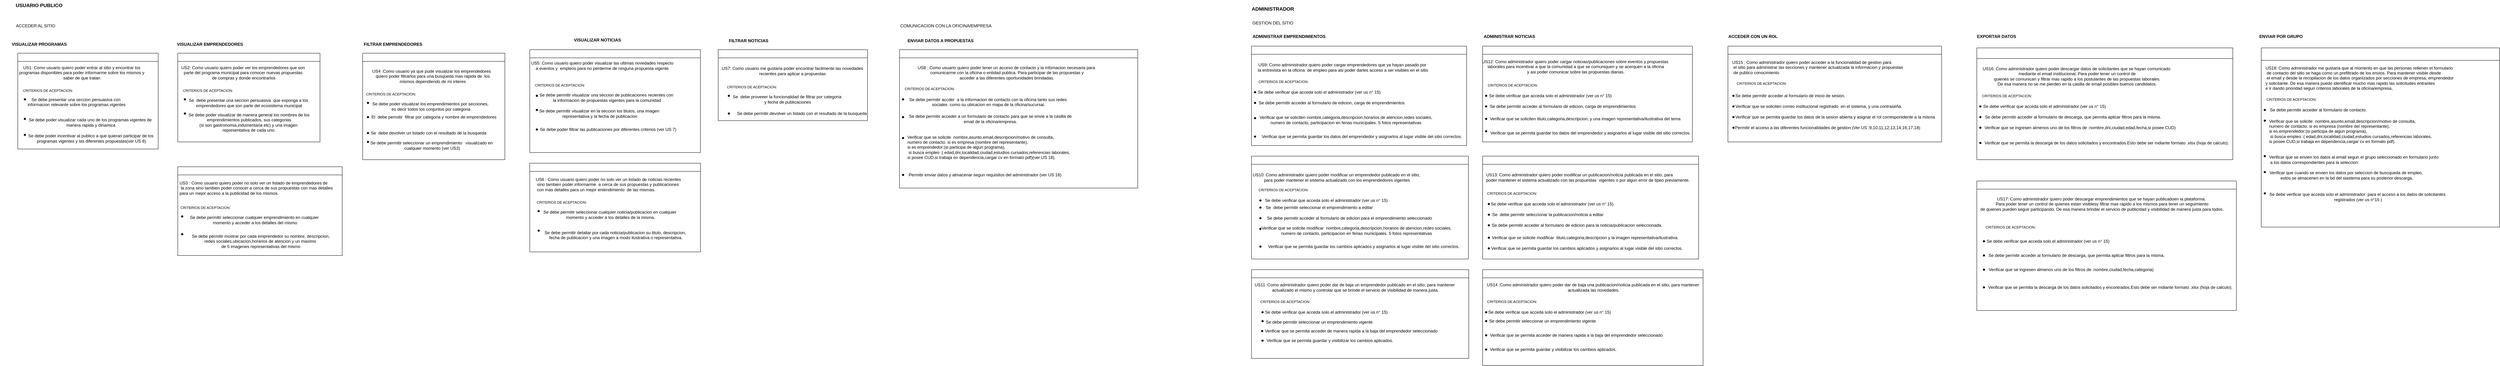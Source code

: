 <mxfile version="28.1.1">
  <diagram name="Página-1" id="dhFwNfUQCcNTCvmvYsL6">
    <mxGraphModel dx="3870" dy="591" grid="1" gridSize="10" guides="1" tooltips="1" connect="1" arrows="1" fold="1" page="1" pageScale="1" pageWidth="827" pageHeight="1169" math="0" shadow="0">
      <root>
        <mxCell id="0" />
        <mxCell id="1" parent="0" />
        <mxCell id="1Ir8e28wF9ucRZ7bTjXy-1" value="" style="swimlane;whiteSpace=wrap;html=1;" parent="1" vertex="1">
          <mxGeometry x="-2260" y="240" width="395" height="270" as="geometry" />
        </mxCell>
        <mxCell id="1Ir8e28wF9ucRZ7bTjXy-22" value="US1: Como usuario quiero poder entrar al sitio y encontrar los programas disponibles para poder informarme sobre los mismos y saber de que tratan" style="text;html=1;align=center;verticalAlign=middle;whiteSpace=wrap;rounded=0;" parent="1Ir8e28wF9ucRZ7bTjXy-1" vertex="1">
          <mxGeometry y="40" width="360" height="30" as="geometry" />
        </mxCell>
        <mxCell id="1Ir8e28wF9ucRZ7bTjXy-24" value="&lt;font style=&quot;font-size: 10px;&quot;&gt;CRITERIOS DE ACEPTACION:&lt;/font&gt;" style="text;html=1;align=center;verticalAlign=middle;whiteSpace=wrap;rounded=0;" parent="1Ir8e28wF9ucRZ7bTjXy-1" vertex="1">
          <mxGeometry x="10" y="90" width="150" height="30" as="geometry" />
        </mxCell>
        <mxCell id="1Ir8e28wF9ucRZ7bTjXy-26" value="" style="shape=waypoint;sketch=0;size=6;pointerEvents=1;points=[];fillColor=none;resizable=0;rotatable=0;perimeter=centerPerimeter;snapToPoint=1;" parent="1Ir8e28wF9ucRZ7bTjXy-1" vertex="1">
          <mxGeometry x="10" y="120" width="20" height="20" as="geometry" />
        </mxCell>
        <mxCell id="1Ir8e28wF9ucRZ7bTjXy-27" value="Se debe presentar una seccion persuasiva con&amp;nbsp;&lt;div&gt;informacion relevante sobre los programas vigentes&lt;/div&gt;&lt;div&gt;&lt;br&gt;&lt;/div&gt;" style="text;html=1;align=center;verticalAlign=middle;resizable=0;points=[];autosize=1;strokeColor=none;fillColor=none;" parent="1Ir8e28wF9ucRZ7bTjXy-1" vertex="1">
          <mxGeometry x="15" y="115" width="300" height="60" as="geometry" />
        </mxCell>
        <mxCell id="sRMBBAahNfiQHYWM_lNw-1" value="Se debe poder visualizar cada uno de los programas vigentes de&amp;nbsp;&lt;div&gt;manera rapida y dinamica&lt;/div&gt;" style="text;html=1;align=center;verticalAlign=middle;resizable=0;points=[];autosize=1;strokeColor=none;fillColor=none;" vertex="1" parent="1Ir8e28wF9ucRZ7bTjXy-1">
          <mxGeometry x="20" y="175" width="370" height="40" as="geometry" />
        </mxCell>
        <mxCell id="sRMBBAahNfiQHYWM_lNw-2" value="" style="shape=waypoint;sketch=0;size=6;pointerEvents=1;points=[];fillColor=none;resizable=0;rotatable=0;perimeter=centerPerimeter;snapToPoint=1;" vertex="1" parent="1Ir8e28wF9ucRZ7bTjXy-1">
          <mxGeometry x="10" y="175" width="20" height="20" as="geometry" />
        </mxCell>
        <mxCell id="sRMBBAahNfiQHYWM_lNw-5" value="" style="shape=waypoint;sketch=0;size=6;pointerEvents=1;points=[];fillColor=none;resizable=0;rotatable=0;perimeter=centerPerimeter;snapToPoint=1;" vertex="1" parent="1Ir8e28wF9ucRZ7bTjXy-1">
          <mxGeometry x="10" y="220" width="20" height="20" as="geometry" />
        </mxCell>
        <mxCell id="sRMBBAahNfiQHYWM_lNw-7" value="Se debe poder incentivar al publico a que quieran participar de los&lt;div&gt;&amp;nbsp;programas vigentes y las diferentes propuestas(ver US 8)&lt;/div&gt;" style="text;html=1;align=center;verticalAlign=middle;resizable=0;points=[];autosize=1;strokeColor=none;fillColor=none;" vertex="1" parent="1Ir8e28wF9ucRZ7bTjXy-1">
          <mxGeometry x="15" y="220" width="380" height="40" as="geometry" />
        </mxCell>
        <mxCell id="1Ir8e28wF9ucRZ7bTjXy-2" value="" style="swimlane;whiteSpace=wrap;html=1;" parent="1" vertex="1">
          <mxGeometry x="-1810" y="240" width="400" height="250" as="geometry" />
        </mxCell>
        <mxCell id="1Ir8e28wF9ucRZ7bTjXy-30" value="US2: Como usuario quiero poder ver los emprendedores que son&amp;nbsp;&lt;div&gt;parte del programa&amp;nbsp;&lt;span style=&quot;background-color: transparent; color: light-dark(rgb(0, 0, 0), rgb(255, 255, 255));&quot;&gt;municipal para conocer&amp;nbsp;&lt;/span&gt;&lt;span style=&quot;background-color: transparent; color: light-dark(rgb(0, 0, 0), rgb(255, 255, 255));&quot;&gt;nuevas propuestas&amp;nbsp;&lt;/span&gt;&lt;div&gt;&lt;div&gt;&lt;div&gt;de compras y donde encontrarlos&lt;/div&gt;&lt;/div&gt;&lt;/div&gt;&lt;/div&gt;" style="text;html=1;align=center;verticalAlign=middle;resizable=0;points=[];autosize=1;strokeColor=none;fillColor=none;" parent="1Ir8e28wF9ucRZ7bTjXy-2" vertex="1">
          <mxGeometry y="25" width="370" height="60" as="geometry" />
        </mxCell>
        <mxCell id="1Ir8e28wF9ucRZ7bTjXy-31" value="&lt;font style=&quot;font-size: 10px;&quot;&gt;CRITERIOS DE ACEPTACION:&lt;/font&gt;" style="text;html=1;align=center;verticalAlign=middle;whiteSpace=wrap;rounded=0;" parent="1Ir8e28wF9ucRZ7bTjXy-2" vertex="1">
          <mxGeometry x="10" y="90" width="150" height="30" as="geometry" />
        </mxCell>
        <mxCell id="1Ir8e28wF9ucRZ7bTjXy-33" value="" style="shape=waypoint;sketch=0;size=6;pointerEvents=1;points=[];fillColor=none;resizable=0;rotatable=0;perimeter=centerPerimeter;snapToPoint=1;" parent="1Ir8e28wF9ucRZ7bTjXy-2" vertex="1">
          <mxGeometry x="10" y="120" width="20" height="20" as="geometry" />
        </mxCell>
        <mxCell id="1Ir8e28wF9ucRZ7bTjXy-34" value="Se&amp;nbsp; debe presentar una seccion persuasiva &lt;span style=&quot;background-color: transparent; color: light-dark(rgb(0, 0, 0), rgb(255, 255, 255));&quot;&gt;&amp;nbsp;que exponga a los&amp;nbsp;&lt;/span&gt;&lt;div&gt;&lt;div&gt;emprendedores que&amp;nbsp;&lt;span style=&quot;background-color: transparent; color: light-dark(rgb(0, 0, 0), rgb(255, 255, 255));&quot;&gt;son parte del ecosistema municipal&lt;/span&gt;&lt;/div&gt;&lt;/div&gt;" style="text;html=1;align=center;verticalAlign=middle;resizable=0;points=[];autosize=1;strokeColor=none;fillColor=none;" parent="1Ir8e28wF9ucRZ7bTjXy-2" vertex="1">
          <mxGeometry x="20" y="120" width="360" height="40" as="geometry" />
        </mxCell>
        <mxCell id="sRMBBAahNfiQHYWM_lNw-4" value="" style="shape=waypoint;sketch=0;size=6;pointerEvents=1;points=[];fillColor=none;resizable=0;rotatable=0;perimeter=centerPerimeter;snapToPoint=1;" vertex="1" parent="1Ir8e28wF9ucRZ7bTjXy-2">
          <mxGeometry x="10" y="160" width="20" height="20" as="geometry" />
        </mxCell>
        <mxCell id="sRMBBAahNfiQHYWM_lNw-15" value="Se debe poder visualizar de manera general los nombres de los&lt;div&gt;&amp;nbsp;emprendimientos publicados,&amp;nbsp;&lt;span style=&quot;background-color: transparent; color: light-dark(rgb(0, 0, 0), rgb(255, 255, 255));&quot;&gt;sus categorias&lt;/span&gt;&lt;span style=&quot;background-color: transparent; color: light-dark(rgb(0, 0, 0), rgb(255, 255, 255));&quot;&gt;&amp;nbsp;&lt;/span&gt;&lt;/div&gt;&lt;div&gt;&lt;span style=&quot;background-color: transparent; color: light-dark(rgb(0, 0, 0), rgb(255, 255, 255));&quot;&gt;(si son gastronomia,indumentaria etc)&amp;nbsp;&lt;/span&gt;&lt;span style=&quot;background-color: transparent; color: light-dark(rgb(0, 0, 0), rgb(255, 255, 255));&quot;&gt;y&amp;nbsp;&lt;/span&gt;&lt;span style=&quot;background-color: transparent; color: light-dark(rgb(0, 0, 0), rgb(255, 255, 255));&quot;&gt;una imagen&amp;nbsp;&lt;/span&gt;&lt;/div&gt;&lt;div&gt;&lt;span style=&quot;background-color: transparent; color: light-dark(rgb(0, 0, 0), rgb(255, 255, 255));&quot;&gt;representativa de cada uno.&lt;/span&gt;&lt;/div&gt;" style="text;html=1;align=center;verticalAlign=middle;resizable=0;points=[];autosize=1;strokeColor=none;fillColor=none;" vertex="1" parent="1Ir8e28wF9ucRZ7bTjXy-2">
          <mxGeometry x="20" y="160" width="360" height="70" as="geometry" />
        </mxCell>
        <mxCell id="1Ir8e28wF9ucRZ7bTjXy-3" value="&lt;b&gt;&lt;font style=&quot;font-size: 14px;&quot;&gt;USUARIO PUBLICO&lt;/font&gt;&lt;/b&gt;" style="text;html=1;align=center;verticalAlign=middle;whiteSpace=wrap;rounded=0;" parent="1" vertex="1">
          <mxGeometry x="-2310" y="90" width="220" height="30" as="geometry" />
        </mxCell>
        <mxCell id="1Ir8e28wF9ucRZ7bTjXy-4" value="ACCEDER AL SITIO" style="text;html=1;align=center;verticalAlign=middle;whiteSpace=wrap;rounded=0;" parent="1" vertex="1">
          <mxGeometry x="-2290" y="148" width="160" height="30" as="geometry" />
        </mxCell>
        <mxCell id="1Ir8e28wF9ucRZ7bTjXy-5" value="" style="swimlane;whiteSpace=wrap;html=1;" parent="1" vertex="1">
          <mxGeometry x="-820" y="230" width="480" height="290" as="geometry" />
        </mxCell>
        <mxCell id="1Ir8e28wF9ucRZ7bTjXy-39" value="US5: Como usuario quiero poder visualizar las ultimas novedades respecto&amp;nbsp;&lt;div&gt;a eventos&amp;nbsp;&lt;span style=&quot;background-color: transparent; color: light-dark(rgb(0, 0, 0), rgb(255, 255, 255));&quot;&gt;y&amp;nbsp; empleos para&amp;nbsp;&lt;/span&gt;&lt;span style=&quot;background-color: transparent; color: light-dark(rgb(0, 0, 0), rgb(255, 255, 255));&quot;&gt;no perderme de ninguna propuesta vigente&amp;nbsp;&lt;/span&gt;&lt;/div&gt;" style="text;html=1;align=center;verticalAlign=middle;resizable=0;points=[];autosize=1;strokeColor=none;fillColor=none;" parent="1Ir8e28wF9ucRZ7bTjXy-5" vertex="1">
          <mxGeometry x="-10" y="25" width="430" height="40" as="geometry" />
        </mxCell>
        <mxCell id="1Ir8e28wF9ucRZ7bTjXy-42" value="&lt;font style=&quot;font-size: 10px;&quot;&gt;CRITERIOS DE ACEPTACION:&lt;/font&gt;" style="text;html=1;align=center;verticalAlign=middle;whiteSpace=wrap;rounded=0;" parent="1Ir8e28wF9ucRZ7bTjXy-5" vertex="1">
          <mxGeometry x="10" y="85" width="150" height="30" as="geometry" />
        </mxCell>
        <mxCell id="1Ir8e28wF9ucRZ7bTjXy-43" value="" style="shape=waypoint;sketch=0;size=6;pointerEvents=1;points=[];fillColor=none;resizable=0;rotatable=0;perimeter=centerPerimeter;snapToPoint=1;" parent="1Ir8e28wF9ucRZ7bTjXy-5" vertex="1">
          <mxGeometry x="10" y="120" width="20" height="20" as="geometry" />
        </mxCell>
        <mxCell id="1Ir8e28wF9ucRZ7bTjXy-44" value="Se debe permitir visualizar una seccion de publicaciones recientes con&lt;div&gt;&amp;nbsp;la informacion de propuestas vigentes para la comunidad&lt;/div&gt;" style="text;html=1;align=center;verticalAlign=middle;resizable=0;points=[];autosize=1;strokeColor=none;fillColor=none;" parent="1Ir8e28wF9ucRZ7bTjXy-5" vertex="1">
          <mxGeometry x="15" y="115" width="400" height="40" as="geometry" />
        </mxCell>
        <mxCell id="sRMBBAahNfiQHYWM_lNw-19" value="Se debe permitir visualizar en la seccion los titulos,&amp;nbsp;&lt;span style=&quot;background-color: transparent; color: light-dark(rgb(0, 0, 0), rgb(255, 255, 255));&quot;&gt;una imagen&lt;/span&gt;&lt;div&gt;&lt;span style=&quot;background-color: transparent; color: light-dark(rgb(0, 0, 0), rgb(255, 255, 255));&quot;&gt;&amp;nbsp;representativa&lt;/span&gt;&lt;span style=&quot;background-color: transparent; color: light-dark(rgb(0, 0, 0), rgb(255, 255, 255));&quot;&gt;&amp;nbsp;y la fecha de publicacion&lt;/span&gt;&lt;/div&gt;" style="text;html=1;align=center;verticalAlign=middle;resizable=0;points=[];autosize=1;strokeColor=none;fillColor=none;" vertex="1" parent="1Ir8e28wF9ucRZ7bTjXy-5">
          <mxGeometry x="15" y="160" width="360" height="40" as="geometry" />
        </mxCell>
        <mxCell id="sRMBBAahNfiQHYWM_lNw-20" value="Se debe poder filtrar las publicaciones por diferentes criterios (ver US 7)" style="text;html=1;align=center;verticalAlign=middle;resizable=0;points=[];autosize=1;strokeColor=none;fillColor=none;" vertex="1" parent="1Ir8e28wF9ucRZ7bTjXy-5">
          <mxGeometry x="15" y="210" width="410" height="30" as="geometry" />
        </mxCell>
        <mxCell id="sRMBBAahNfiQHYWM_lNw-21" value="" style="shape=waypoint;sketch=0;size=6;pointerEvents=1;points=[];fillColor=none;resizable=0;rotatable=0;perimeter=centerPerimeter;snapToPoint=1;" vertex="1" parent="1Ir8e28wF9ucRZ7bTjXy-5">
          <mxGeometry x="10" y="160" width="20" height="20" as="geometry" />
        </mxCell>
        <mxCell id="sRMBBAahNfiQHYWM_lNw-22" value="" style="shape=waypoint;sketch=0;size=6;pointerEvents=1;points=[];fillColor=none;resizable=0;rotatable=0;perimeter=centerPerimeter;snapToPoint=1;" vertex="1" parent="1Ir8e28wF9ucRZ7bTjXy-5">
          <mxGeometry x="10" y="215" width="20" height="20" as="geometry" />
        </mxCell>
        <mxCell id="1Ir8e28wF9ucRZ7bTjXy-6" value="" style="swimlane;whiteSpace=wrap;html=1;" parent="1" vertex="1">
          <mxGeometry x="-1290" y="240" width="400" height="300" as="geometry" />
        </mxCell>
        <mxCell id="1Ir8e28wF9ucRZ7bTjXy-38" value="El&amp;nbsp; debe permitir&amp;nbsp; filtrar por categoria y&amp;nbsp;&lt;span style=&quot;background-color: transparent; color: light-dark(rgb(0, 0, 0), rgb(255, 255, 255));&quot;&gt;nombre&lt;/span&gt;&lt;span style=&quot;background-color: transparent; color: light-dark(rgb(0, 0, 0), rgb(255, 255, 255));&quot;&gt;&amp;nbsp;de emprendedores&lt;/span&gt;" style="text;html=1;align=center;verticalAlign=middle;resizable=0;points=[];autosize=1;strokeColor=none;fillColor=none;" parent="1Ir8e28wF9ucRZ7bTjXy-6" vertex="1">
          <mxGeometry x="10" y="165" width="380" height="30" as="geometry" />
        </mxCell>
        <mxCell id="1Ir8e28wF9ucRZ7bTjXy-46" value="&lt;font style=&quot;font-size: 10px;&quot;&gt;CRITERIOS DE ACEPTACION:&lt;/font&gt;" style="text;html=1;align=center;verticalAlign=middle;whiteSpace=wrap;rounded=0;" parent="1Ir8e28wF9ucRZ7bTjXy-6" vertex="1">
          <mxGeometry x="5" y="100" width="150" height="30" as="geometry" />
        </mxCell>
        <mxCell id="1Ir8e28wF9ucRZ7bTjXy-54" value="" style="shape=waypoint;sketch=0;size=6;pointerEvents=1;points=[];fillColor=none;resizable=0;rotatable=0;perimeter=centerPerimeter;snapToPoint=1;" parent="1Ir8e28wF9ucRZ7bTjXy-6" vertex="1">
          <mxGeometry x="5" y="215" width="20" height="20" as="geometry" />
        </mxCell>
        <mxCell id="1Ir8e28wF9ucRZ7bTjXy-55" value="Se&amp;nbsp; debe devolver un listado con el resultado de la busqueda" style="text;html=1;align=center;verticalAlign=middle;resizable=0;points=[];autosize=1;strokeColor=none;fillColor=none;" parent="1Ir8e28wF9ucRZ7bTjXy-6" vertex="1">
          <mxGeometry x="10" y="210" width="350" height="30" as="geometry" />
        </mxCell>
        <mxCell id="1Ir8e28wF9ucRZ7bTjXy-37" value="" style="shape=waypoint;sketch=0;size=6;pointerEvents=1;points=[];fillColor=none;resizable=0;rotatable=0;perimeter=centerPerimeter;snapToPoint=1;" parent="1Ir8e28wF9ucRZ7bTjXy-6" vertex="1">
          <mxGeometry x="5" y="170" width="20" height="20" as="geometry" />
        </mxCell>
        <mxCell id="sRMBBAahNfiQHYWM_lNw-8" value="" style="shape=waypoint;sketch=0;size=6;pointerEvents=1;points=[];fillColor=none;resizable=0;rotatable=0;perimeter=centerPerimeter;snapToPoint=1;" vertex="1" parent="1Ir8e28wF9ucRZ7bTjXy-6">
          <mxGeometry x="5" y="130" width="20" height="20" as="geometry" />
        </mxCell>
        <mxCell id="sRMBBAahNfiQHYWM_lNw-9" value="Se debe poder visualizar los emprendimientos por secciones,&lt;div&gt;&amp;nbsp;es decir todos los conjuntos por categoria&lt;/div&gt;" style="text;html=1;align=center;verticalAlign=middle;resizable=0;points=[];autosize=1;strokeColor=none;fillColor=none;" vertex="1" parent="1Ir8e28wF9ucRZ7bTjXy-6">
          <mxGeometry x="15" y="130" width="350" height="40" as="geometry" />
        </mxCell>
        <mxCell id="1Ir8e28wF9ucRZ7bTjXy-36" value="US4 :Como usuario ya que pude visualizar los emprendedores&amp;nbsp;&lt;div&gt;&amp;nbsp;quiero poder filtrarlos&amp;nbsp;&lt;span style=&quot;background-color: transparent; color: light-dark(rgb(0, 0, 0), rgb(255, 255, 255));&quot;&gt;para&amp;nbsp;&lt;/span&gt;&lt;span style=&quot;background-color: transparent; color: light-dark(rgb(0, 0, 0), rgb(255, 255, 255));&quot;&gt;una busqueda&lt;/span&gt;&lt;span style=&quot;background-color: transparent; color: light-dark(rgb(0, 0, 0), rgb(255, 255, 255));&quot;&gt;&amp;nbsp;mas rapida de&amp;nbsp; los&lt;/span&gt;&lt;/div&gt;&lt;div&gt;&lt;span style=&quot;background-color: transparent; color: light-dark(rgb(0, 0, 0), rgb(255, 255, 255));&quot;&gt;&amp;nbsp;mismos dependiendo de mi interes&lt;/span&gt;&lt;/div&gt;" style="text;html=1;align=center;verticalAlign=middle;resizable=0;points=[];autosize=1;strokeColor=none;fillColor=none;" parent="1Ir8e28wF9ucRZ7bTjXy-6" vertex="1">
          <mxGeometry x="15" y="35" width="360" height="60" as="geometry" />
        </mxCell>
        <mxCell id="sRMBBAahNfiQHYWM_lNw-10" value="Se debe permitir seleccionar un emprendimiento&amp;nbsp;&amp;nbsp;&lt;span style=&quot;background-color: transparent; color: light-dark(rgb(0, 0, 0), rgb(255, 255, 255));&quot;&gt;&amp;nbsp;visualizado en&amp;nbsp;&lt;/span&gt;&lt;div&gt;&lt;span style=&quot;background-color: transparent; color: light-dark(rgb(0, 0, 0), rgb(255, 255, 255));&quot;&gt;cualquier momento (ver US3)&lt;/span&gt;&lt;/div&gt;" style="text;html=1;align=center;verticalAlign=middle;resizable=0;points=[];autosize=1;strokeColor=none;fillColor=none;" vertex="1" parent="1Ir8e28wF9ucRZ7bTjXy-6">
          <mxGeometry x="10" y="240" width="370" height="40" as="geometry" />
        </mxCell>
        <mxCell id="sRMBBAahNfiQHYWM_lNw-11" value="" style="shape=waypoint;sketch=0;size=6;pointerEvents=1;points=[];fillColor=none;resizable=0;rotatable=0;perimeter=centerPerimeter;snapToPoint=1;" vertex="1" parent="1Ir8e28wF9ucRZ7bTjXy-6">
          <mxGeometry x="5" y="240" width="20" height="20" as="geometry" />
        </mxCell>
        <mxCell id="1Ir8e28wF9ucRZ7bTjXy-7" value="" style="swimlane;whiteSpace=wrap;html=1;" parent="1" vertex="1">
          <mxGeometry x="-290" y="230" width="420" height="200" as="geometry" />
        </mxCell>
        <mxCell id="1Ir8e28wF9ucRZ7bTjXy-45" value="US7: Como usuario me gustaria poder encontrar facilmente&lt;span style=&quot;background-color: transparent; color: light-dark(rgb(0, 0, 0), rgb(255, 255, 255));&quot;&gt;&amp;nbsp;las novedades&amp;nbsp;&lt;/span&gt;&lt;div&gt;&lt;span style=&quot;background-color: transparent; color: light-dark(rgb(0, 0, 0), rgb(255, 255, 255));&quot;&gt;recientes para aplicar a propuestas&amp;nbsp;&lt;/span&gt;&lt;/div&gt;" style="text;html=1;align=center;verticalAlign=middle;resizable=0;points=[];autosize=1;strokeColor=none;fillColor=none;" parent="1Ir8e28wF9ucRZ7bTjXy-7" vertex="1">
          <mxGeometry y="40" width="420" height="40" as="geometry" />
        </mxCell>
        <mxCell id="1Ir8e28wF9ucRZ7bTjXy-47" value="&lt;font style=&quot;font-size: 10px;&quot;&gt;CRITERIOS DE ACEPTACION:&lt;/font&gt;" style="text;html=1;align=center;verticalAlign=middle;whiteSpace=wrap;rounded=0;" parent="1Ir8e28wF9ucRZ7bTjXy-7" vertex="1">
          <mxGeometry x="20" y="90" width="150" height="30" as="geometry" />
        </mxCell>
        <mxCell id="1Ir8e28wF9ucRZ7bTjXy-48" value="" style="shape=waypoint;sketch=0;size=6;pointerEvents=1;points=[];fillColor=none;resizable=0;rotatable=0;perimeter=centerPerimeter;snapToPoint=1;" parent="1Ir8e28wF9ucRZ7bTjXy-7" vertex="1">
          <mxGeometry x="20" y="120" width="20" height="20" as="geometry" />
        </mxCell>
        <mxCell id="1Ir8e28wF9ucRZ7bTjXy-49" value="Se&amp;nbsp; debe proveeer la funcionalidad de filtrar por categoria&amp;nbsp;&lt;div&gt;y fecha de publicaciones&lt;/div&gt;" style="text;html=1;align=center;verticalAlign=middle;resizable=0;points=[];autosize=1;strokeColor=none;fillColor=none;" parent="1Ir8e28wF9ucRZ7bTjXy-7" vertex="1">
          <mxGeometry x="30" y="120" width="330" height="40" as="geometry" />
        </mxCell>
        <mxCell id="1Ir8e28wF9ucRZ7bTjXy-50" value="" style="shape=waypoint;sketch=0;size=6;pointerEvents=1;points=[];fillColor=none;resizable=0;rotatable=0;perimeter=centerPerimeter;snapToPoint=1;" parent="1Ir8e28wF9ucRZ7bTjXy-7" vertex="1">
          <mxGeometry x="20" y="170" width="20" height="20" as="geometry" />
        </mxCell>
        <mxCell id="1Ir8e28wF9ucRZ7bTjXy-53" value="Se debe permitir devolver un listado con el resultado de la busqueda" style="text;html=1;align=center;verticalAlign=middle;resizable=0;points=[];autosize=1;strokeColor=none;fillColor=none;" parent="1Ir8e28wF9ucRZ7bTjXy-7" vertex="1">
          <mxGeometry x="40" y="165" width="390" height="30" as="geometry" />
        </mxCell>
        <mxCell id="1Ir8e28wF9ucRZ7bTjXy-8" value="&lt;b&gt;&lt;font style=&quot;font-size: 14px;&quot;&gt;ADMINISTRADOR&lt;/font&gt;&lt;/b&gt;" style="text;html=1;align=center;verticalAlign=middle;whiteSpace=wrap;rounded=0;" parent="1" vertex="1">
          <mxGeometry x="1240" y="100" width="60" height="30" as="geometry" />
        </mxCell>
        <mxCell id="1Ir8e28wF9ucRZ7bTjXy-9" value="GESTION DEL SITIO" style="text;html=1;align=center;verticalAlign=middle;whiteSpace=wrap;rounded=0;" parent="1" vertex="1">
          <mxGeometry x="1180" y="140" width="180" height="30" as="geometry" />
        </mxCell>
        <mxCell id="1Ir8e28wF9ucRZ7bTjXy-10" value="" style="swimlane;whiteSpace=wrap;html=1;" parent="1" vertex="1">
          <mxGeometry x="1210" y="220" width="605" height="280" as="geometry">
            <mxRectangle x="1200" y="230" width="210" height="30" as="alternateBounds" />
          </mxGeometry>
        </mxCell>
        <mxCell id="1Ir8e28wF9ucRZ7bTjXy-56" value="US9: Como administrador quiero poder cargar emprendedores que ya hayan pasado por&lt;div&gt;&amp;nbsp;la&amp;nbsp;&lt;span style=&quot;background-color: transparent; color: light-dark(rgb(0, 0, 0), rgb(255, 255, 255));&quot;&gt;entrevista en la oficina&amp;nbsp;&lt;/span&gt;&lt;span style=&quot;background-color: transparent; color: light-dark(rgb(0, 0, 0), rgb(255, 255, 255));&quot;&gt;&amp;nbsp;de empleo para asi poder darles acceso a ser visibles en el sitio&lt;/span&gt;&lt;/div&gt;" style="text;html=1;align=center;verticalAlign=middle;resizable=0;points=[];autosize=1;strokeColor=none;fillColor=none;" parent="1Ir8e28wF9ucRZ7bTjXy-10" vertex="1">
          <mxGeometry y="40" width="510" height="40" as="geometry" />
        </mxCell>
        <mxCell id="1Ir8e28wF9ucRZ7bTjXy-57" value="&lt;font style=&quot;font-size: 10px;&quot;&gt;CRITERIOS DE ACEPTACION:&lt;/font&gt;" style="text;html=1;align=center;verticalAlign=middle;whiteSpace=wrap;rounded=0;" parent="1Ir8e28wF9ucRZ7bTjXy-10" vertex="1">
          <mxGeometry x="15" y="85" width="150" height="30" as="geometry" />
        </mxCell>
        <mxCell id="1Ir8e28wF9ucRZ7bTjXy-59" value="Se debe verificar que acceda solo el administrador (ver us n° 15)" style="text;html=1;align=center;verticalAlign=middle;resizable=0;points=[];autosize=1;strokeColor=none;fillColor=none;" parent="1Ir8e28wF9ucRZ7bTjXy-10" vertex="1">
          <mxGeometry x="5" y="115" width="370" height="30" as="geometry" />
        </mxCell>
        <mxCell id="1Ir8e28wF9ucRZ7bTjXy-60" value="" style="shape=waypoint;sketch=0;size=6;pointerEvents=1;points=[];fillColor=none;resizable=0;rotatable=0;perimeter=centerPerimeter;snapToPoint=1;" parent="1Ir8e28wF9ucRZ7bTjXy-10" vertex="1">
          <mxGeometry y="150" width="20" height="20" as="geometry" />
        </mxCell>
        <mxCell id="1Ir8e28wF9ucRZ7bTjXy-62" value="Se debe permitir acceder al formulario de edicion, carga de emprendimientos" style="text;html=1;align=center;verticalAlign=middle;resizable=0;points=[];autosize=1;strokeColor=none;fillColor=none;" parent="1Ir8e28wF9ucRZ7bTjXy-10" vertex="1">
          <mxGeometry x="10" y="145" width="430" height="30" as="geometry" />
        </mxCell>
        <mxCell id="1Ir8e28wF9ucRZ7bTjXy-64" value="Verificar que se permita guardar los datos del emprendedor y asignarlos al lugar visible del sitio correctos." style="text;html=1;align=center;verticalAlign=middle;resizable=0;points=[];autosize=1;strokeColor=none;fillColor=none;" parent="1Ir8e28wF9ucRZ7bTjXy-10" vertex="1">
          <mxGeometry x="15" y="240" width="590" height="30" as="geometry" />
        </mxCell>
        <mxCell id="1Ir8e28wF9ucRZ7bTjXy-58" value="" style="shape=waypoint;sketch=0;size=6;pointerEvents=1;points=[];fillColor=none;resizable=0;rotatable=0;perimeter=centerPerimeter;snapToPoint=1;" parent="1Ir8e28wF9ucRZ7bTjXy-10" vertex="1">
          <mxGeometry y="120" width="20" height="20" as="geometry" />
        </mxCell>
        <mxCell id="1Ir8e28wF9ucRZ7bTjXy-63" value="" style="shape=waypoint;sketch=0;size=6;pointerEvents=1;points=[];fillColor=none;resizable=0;rotatable=0;perimeter=centerPerimeter;snapToPoint=1;" parent="1Ir8e28wF9ucRZ7bTjXy-10" vertex="1">
          <mxGeometry y="245" width="20" height="20" as="geometry" />
        </mxCell>
        <mxCell id="sRMBBAahNfiQHYWM_lNw-34" value="." style="text;html=1;align=center;verticalAlign=middle;resizable=0;points=[];autosize=1;strokeColor=none;fillColor=none;" vertex="1" parent="1Ir8e28wF9ucRZ7bTjXy-10">
          <mxGeometry x="215" y="188" width="30" height="30" as="geometry" />
        </mxCell>
        <mxCell id="sRMBBAahNfiQHYWM_lNw-35" value="Verificar que se soliciten nombre,categoria,descripcion,horarios de atencion,redes sociales,&lt;div&gt;numero de contacto,&amp;nbsp;&lt;span style=&quot;background-color: transparent; color: light-dark(rgb(0, 0, 0), rgb(255, 255, 255));&quot;&gt;participacion en ferias municipales. 5 fotos representativas&lt;/span&gt;&lt;/div&gt;" style="text;html=1;align=center;verticalAlign=middle;resizable=0;points=[];autosize=1;strokeColor=none;fillColor=none;" vertex="1" parent="1Ir8e28wF9ucRZ7bTjXy-10">
          <mxGeometry x="10" y="188" width="510" height="40" as="geometry" />
        </mxCell>
        <mxCell id="sRMBBAahNfiQHYWM_lNw-36" value="" style="shape=waypoint;sketch=0;size=6;pointerEvents=1;points=[];fillColor=none;resizable=0;rotatable=0;perimeter=centerPerimeter;snapToPoint=1;" vertex="1" parent="1Ir8e28wF9ucRZ7bTjXy-10">
          <mxGeometry y="193" width="20" height="20" as="geometry" />
        </mxCell>
        <mxCell id="1Ir8e28wF9ucRZ7bTjXy-11" value="" style="swimlane;whiteSpace=wrap;html=1;" parent="1" vertex="1">
          <mxGeometry x="1210" y="530" width="610" height="290" as="geometry" />
        </mxCell>
        <mxCell id="1Ir8e28wF9ucRZ7bTjXy-65" value="US10: Como administrador quiero poder modificar un emprendedor publicado en el sitio,&amp;nbsp;&lt;div&gt;para poder mantener el sistema actualizado con los emprendedores vigentes&lt;/div&gt;" style="text;html=1;align=center;verticalAlign=middle;resizable=0;points=[];autosize=1;strokeColor=none;fillColor=none;" parent="1Ir8e28wF9ucRZ7bTjXy-11" vertex="1">
          <mxGeometry x="-10" y="40" width="500" height="40" as="geometry" />
        </mxCell>
        <mxCell id="1Ir8e28wF9ucRZ7bTjXy-66" value="&lt;font style=&quot;font-size: 10px;&quot;&gt;CRITERIOS DE ACEPTACION:&lt;/font&gt;" style="text;html=1;align=center;verticalAlign=middle;whiteSpace=wrap;rounded=0;" parent="1Ir8e28wF9ucRZ7bTjXy-11" vertex="1">
          <mxGeometry x="15" y="80" width="150" height="30" as="geometry" />
        </mxCell>
        <mxCell id="1Ir8e28wF9ucRZ7bTjXy-69" value="Se&amp;nbsp; debe permitir seleccionar el emprendimiento a editar" style="text;html=1;align=center;verticalAlign=middle;resizable=0;points=[];autosize=1;strokeColor=none;fillColor=none;" parent="1Ir8e28wF9ucRZ7bTjXy-11" vertex="1">
          <mxGeometry x="30" y="130" width="320" height="30" as="geometry" />
        </mxCell>
        <mxCell id="1Ir8e28wF9ucRZ7bTjXy-68" value="" style="shape=waypoint;sketch=0;size=6;pointerEvents=1;points=[];fillColor=none;resizable=0;rotatable=0;perimeter=centerPerimeter;snapToPoint=1;" parent="1Ir8e28wF9ucRZ7bTjXy-11" vertex="1">
          <mxGeometry x="15" y="135" width="20" height="20" as="geometry" />
        </mxCell>
        <mxCell id="1Ir8e28wF9ucRZ7bTjXy-70" value="Se debe verificar que acceda solo el administrador (ver us n° 15)" style="text;html=1;align=center;verticalAlign=middle;resizable=0;points=[];autosize=1;strokeColor=none;fillColor=none;" parent="1Ir8e28wF9ucRZ7bTjXy-11" vertex="1">
          <mxGeometry x="25" y="110" width="370" height="30" as="geometry" />
        </mxCell>
        <mxCell id="1Ir8e28wF9ucRZ7bTjXy-71" value="" style="shape=waypoint;sketch=0;size=6;pointerEvents=1;points=[];fillColor=none;resizable=0;rotatable=0;perimeter=centerPerimeter;snapToPoint=1;" parent="1Ir8e28wF9ucRZ7bTjXy-11" vertex="1">
          <mxGeometry x="15" y="115" width="20" height="20" as="geometry" />
        </mxCell>
        <mxCell id="1Ir8e28wF9ucRZ7bTjXy-72" value="" style="shape=waypoint;sketch=0;size=6;pointerEvents=1;points=[];fillColor=none;resizable=0;rotatable=0;perimeter=centerPerimeter;snapToPoint=1;" parent="1Ir8e28wF9ucRZ7bTjXy-11" vertex="1">
          <mxGeometry x="15" y="165" width="20" height="20" as="geometry" />
        </mxCell>
        <mxCell id="1Ir8e28wF9ucRZ7bTjXy-74" value="Se debe permitir acceder al formulario de edicion para el emprendimiento seleccionado" style="text;html=1;align=center;verticalAlign=middle;resizable=0;points=[];autosize=1;strokeColor=none;fillColor=none;" parent="1Ir8e28wF9ucRZ7bTjXy-11" vertex="1">
          <mxGeometry x="30" y="160" width="490" height="30" as="geometry" />
        </mxCell>
        <mxCell id="1Ir8e28wF9ucRZ7bTjXy-76" value="" style="shape=waypoint;sketch=0;size=6;pointerEvents=1;points=[];fillColor=none;resizable=0;rotatable=0;perimeter=centerPerimeter;snapToPoint=1;" parent="1Ir8e28wF9ucRZ7bTjXy-11" vertex="1">
          <mxGeometry x="15" y="195" width="20" height="20" as="geometry" />
        </mxCell>
        <mxCell id="sRMBBAahNfiQHYWM_lNw-37" value="Verificar que se solicite modificar&amp;nbsp; nombre,categoria,descripcion,horarios de atencion,redes sociales,&lt;div&gt;numero de contacto,&amp;nbsp;&lt;span style=&quot;background-color: transparent; color: light-dark(rgb(0, 0, 0), rgb(255, 255, 255));&quot;&gt;participacion en ferias municipales. 5 fotos representativas&lt;/span&gt;&lt;/div&gt;" style="text;html=1;align=center;verticalAlign=middle;resizable=0;points=[];autosize=1;strokeColor=none;fillColor=none;" vertex="1" parent="1Ir8e28wF9ucRZ7bTjXy-11">
          <mxGeometry x="15" y="190" width="560" height="40" as="geometry" />
        </mxCell>
        <mxCell id="sRMBBAahNfiQHYWM_lNw-38" value="Verificar que se permita guardar los cambios aplicados y asignarlos al lugar visible del sitio correctos." style="text;html=1;align=center;verticalAlign=middle;resizable=0;points=[];autosize=1;strokeColor=none;fillColor=none;" vertex="1" parent="1Ir8e28wF9ucRZ7bTjXy-11">
          <mxGeometry x="35" y="240" width="560" height="30" as="geometry" />
        </mxCell>
        <mxCell id="sRMBBAahNfiQHYWM_lNw-40" value="" style="shape=waypoint;sketch=0;size=6;pointerEvents=1;points=[];fillColor=none;resizable=0;rotatable=0;perimeter=centerPerimeter;snapToPoint=1;" vertex="1" parent="1Ir8e28wF9ucRZ7bTjXy-11">
          <mxGeometry x="15" y="245" width="20" height="20" as="geometry" />
        </mxCell>
        <mxCell id="1Ir8e28wF9ucRZ7bTjXy-12" value="" style="swimlane;whiteSpace=wrap;html=1;" parent="1" vertex="1">
          <mxGeometry x="1210" y="850" width="611" height="250" as="geometry" />
        </mxCell>
        <mxCell id="1Ir8e28wF9ucRZ7bTjXy-77" value="US11 :Como administrador quiero poder dar de baja un emprendedor publicado en el sitio, para mantener&lt;div&gt;&amp;nbsp;actualizado&amp;nbsp;&lt;span style=&quot;background-color: transparent; color: light-dark(rgb(0, 0, 0), rgb(255, 255, 255));&quot;&gt;el mismo&lt;/span&gt;&lt;span style=&quot;background-color: transparent; color: light-dark(rgb(0, 0, 0), rgb(255, 255, 255));&quot;&gt;&amp;nbsp;y controlar que se brinde el servicio de visibilidad de manera justa.&lt;/span&gt;&lt;/div&gt;" style="text;html=1;align=center;verticalAlign=middle;resizable=0;points=[];autosize=1;strokeColor=none;fillColor=none;" parent="1Ir8e28wF9ucRZ7bTjXy-12" vertex="1">
          <mxGeometry x="-5" y="30" width="590" height="40" as="geometry" />
        </mxCell>
        <mxCell id="1Ir8e28wF9ucRZ7bTjXy-78" value="&lt;font style=&quot;font-size: 10px;&quot;&gt;CRITERIOS DE ACEPTACION:&lt;/font&gt;" style="text;html=1;align=center;verticalAlign=middle;whiteSpace=wrap;rounded=0;" parent="1Ir8e28wF9ucRZ7bTjXy-12" vertex="1">
          <mxGeometry x="20" y="75" width="150" height="30" as="geometry" />
        </mxCell>
        <mxCell id="1Ir8e28wF9ucRZ7bTjXy-79" value="Se debe verificar que acceda solo el administrador (ver us n° 15)" style="text;html=1;align=center;verticalAlign=middle;resizable=0;points=[];autosize=1;strokeColor=none;fillColor=none;" parent="1Ir8e28wF9ucRZ7bTjXy-12" vertex="1">
          <mxGeometry x="25" y="105" width="370" height="30" as="geometry" />
        </mxCell>
        <mxCell id="1Ir8e28wF9ucRZ7bTjXy-80" value="" style="shape=waypoint;sketch=0;size=6;pointerEvents=1;points=[];fillColor=none;resizable=0;rotatable=0;perimeter=centerPerimeter;snapToPoint=1;" parent="1Ir8e28wF9ucRZ7bTjXy-12" vertex="1">
          <mxGeometry x="21" y="110" width="20" height="20" as="geometry" />
        </mxCell>
        <mxCell id="1Ir8e28wF9ucRZ7bTjXy-82" value="Se debe permitir seleccionar un emprendimiento vigente" style="text;html=1;align=center;verticalAlign=middle;resizable=0;points=[];autosize=1;strokeColor=none;fillColor=none;" parent="1Ir8e28wF9ucRZ7bTjXy-12" vertex="1">
          <mxGeometry x="30" y="133" width="320" height="30" as="geometry" />
        </mxCell>
        <mxCell id="1Ir8e28wF9ucRZ7bTjXy-84" value="Verificar que se permita acceder de manera rapida a la baja del emprendedor seleccionado" style="text;html=1;align=center;verticalAlign=middle;resizable=0;points=[];autosize=1;strokeColor=none;fillColor=none;" parent="1Ir8e28wF9ucRZ7bTjXy-12" vertex="1">
          <mxGeometry x="25" y="158" width="510" height="30" as="geometry" />
        </mxCell>
        <mxCell id="1Ir8e28wF9ucRZ7bTjXy-85" value="" style="shape=waypoint;sketch=0;size=6;pointerEvents=1;points=[];fillColor=none;resizable=0;rotatable=0;perimeter=centerPerimeter;snapToPoint=1;" parent="1Ir8e28wF9ucRZ7bTjXy-12" vertex="1">
          <mxGeometry x="21" y="190" width="20" height="20" as="geometry" />
        </mxCell>
        <mxCell id="1Ir8e28wF9ucRZ7bTjXy-83" value="" style="shape=waypoint;sketch=0;size=6;pointerEvents=1;points=[];fillColor=none;resizable=0;rotatable=0;perimeter=centerPerimeter;snapToPoint=1;" parent="1Ir8e28wF9ucRZ7bTjXy-12" vertex="1">
          <mxGeometry x="20" y="163" width="20" height="20" as="geometry" />
        </mxCell>
        <mxCell id="sRMBBAahNfiQHYWM_lNw-41" value="" style="shape=waypoint;sketch=0;size=6;pointerEvents=1;points=[];fillColor=none;resizable=0;rotatable=0;perimeter=centerPerimeter;snapToPoint=1;" vertex="1" parent="1Ir8e28wF9ucRZ7bTjXy-12">
          <mxGeometry x="21" y="135" width="20" height="20" as="geometry" />
        </mxCell>
        <mxCell id="sRMBBAahNfiQHYWM_lNw-42" value="Verificar que se permita guardar y visibilizar los cambios aplicados." style="text;html=1;align=center;verticalAlign=middle;resizable=0;points=[];autosize=1;strokeColor=none;fillColor=none;" vertex="1" parent="1Ir8e28wF9ucRZ7bTjXy-12">
          <mxGeometry x="30" y="185" width="380" height="30" as="geometry" />
        </mxCell>
        <mxCell id="1Ir8e28wF9ucRZ7bTjXy-13" value="" style="swimlane;whiteSpace=wrap;html=1;" parent="1" vertex="1">
          <mxGeometry x="1860" y="220" width="590" height="270" as="geometry" />
        </mxCell>
        <mxCell id="sRMBBAahNfiQHYWM_lNw-43" value="US12: Como administrador quiero poder cargar noticias/publicaciones sobre eventos y propuestas&lt;div&gt;&amp;nbsp;laborales para incentivar&lt;span style=&quot;background-color: transparent; color: light-dark(rgb(0, 0, 0), rgb(255, 255, 255));&quot;&gt;&amp;nbsp;a que la comunidad a que&amp;nbsp;&lt;/span&gt;&lt;span style=&quot;background-color: transparent; color: light-dark(rgb(0, 0, 0), rgb(255, 255, 255));&quot;&gt;se comuniquen y se acerquen a la oficina&lt;/span&gt;&lt;div&gt;&lt;span style=&quot;background-color: transparent; color: light-dark(rgb(0, 0, 0), rgb(255, 255, 255));&quot;&gt;&amp;nbsp;y asi poder comunicar sobre las propuestas diarias.&lt;/span&gt;&lt;div&gt;&lt;div&gt;&lt;br&gt;&lt;/div&gt;&lt;/div&gt;&lt;/div&gt;&lt;/div&gt;" style="text;html=1;align=center;verticalAlign=middle;resizable=0;points=[];autosize=1;strokeColor=none;fillColor=none;" vertex="1" parent="1Ir8e28wF9ucRZ7bTjXy-13">
          <mxGeometry x="-15" y="30" width="550" height="70" as="geometry" />
        </mxCell>
        <mxCell id="sRMBBAahNfiQHYWM_lNw-44" value="&lt;font style=&quot;font-size: 10px;&quot;&gt;CRITERIOS DE ACEPTACION:&lt;/font&gt;" style="text;html=1;align=center;verticalAlign=middle;whiteSpace=wrap;rounded=0;" vertex="1" parent="1Ir8e28wF9ucRZ7bTjXy-13">
          <mxGeometry x="10" y="95" width="150" height="30" as="geometry" />
        </mxCell>
        <mxCell id="sRMBBAahNfiQHYWM_lNw-45" value="Se debe verificar que acceda solo el administrador (ver us n° 15)" style="text;html=1;align=center;verticalAlign=middle;resizable=0;points=[];autosize=1;strokeColor=none;fillColor=none;" vertex="1" parent="1Ir8e28wF9ucRZ7bTjXy-13">
          <mxGeometry x="5" y="125" width="370" height="30" as="geometry" />
        </mxCell>
        <mxCell id="sRMBBAahNfiQHYWM_lNw-46" value="Se debe permitir acceder al formulario de edicion, carga de emprendimientos" style="text;html=1;align=center;verticalAlign=middle;resizable=0;points=[];autosize=1;strokeColor=none;fillColor=none;" vertex="1" parent="1Ir8e28wF9ucRZ7bTjXy-13">
          <mxGeometry x="10" y="155" width="430" height="30" as="geometry" />
        </mxCell>
        <mxCell id="sRMBBAahNfiQHYWM_lNw-47" value="Verificar que se soliciten titulo,categoria,descripcion,&amp;nbsp;&lt;span style=&quot;background-color: transparent; color: light-dark(rgb(0, 0, 0), rgb(255, 255, 255));&quot;&gt;y una imagen representativa/ilustrativa del tema&lt;/span&gt;" style="text;html=1;align=center;verticalAlign=middle;resizable=0;points=[];autosize=1;strokeColor=none;fillColor=none;" vertex="1" parent="1Ir8e28wF9ucRZ7bTjXy-13">
          <mxGeometry x="7.5" y="190" width="560" height="30" as="geometry" />
        </mxCell>
        <mxCell id="sRMBBAahNfiQHYWM_lNw-48" value="Verificar que se permita guardar los datos del emprendedor y asignarlos al lugar visible del sitio correctos." style="text;html=1;align=center;verticalAlign=middle;resizable=0;points=[];autosize=1;strokeColor=none;fillColor=none;" vertex="1" parent="1Ir8e28wF9ucRZ7bTjXy-13">
          <mxGeometry x="7.5" y="230" width="590" height="30" as="geometry" />
        </mxCell>
        <mxCell id="sRMBBAahNfiQHYWM_lNw-49" value="" style="shape=waypoint;sketch=0;size=6;pointerEvents=1;points=[];fillColor=none;resizable=0;rotatable=0;perimeter=centerPerimeter;snapToPoint=1;" vertex="1" parent="1Ir8e28wF9ucRZ7bTjXy-13">
          <mxGeometry y="130" width="20" height="20" as="geometry" />
        </mxCell>
        <mxCell id="sRMBBAahNfiQHYWM_lNw-50" value="" style="shape=waypoint;sketch=0;size=6;pointerEvents=1;points=[];fillColor=none;resizable=0;rotatable=0;perimeter=centerPerimeter;snapToPoint=1;" vertex="1" parent="1Ir8e28wF9ucRZ7bTjXy-13">
          <mxGeometry y="160" width="20" height="20" as="geometry" />
        </mxCell>
        <mxCell id="sRMBBAahNfiQHYWM_lNw-51" value="" style="shape=waypoint;sketch=0;size=6;pointerEvents=1;points=[];fillColor=none;resizable=0;rotatable=0;perimeter=centerPerimeter;snapToPoint=1;" vertex="1" parent="1Ir8e28wF9ucRZ7bTjXy-13">
          <mxGeometry y="195" width="20" height="20" as="geometry" />
        </mxCell>
        <mxCell id="sRMBBAahNfiQHYWM_lNw-52" value="" style="shape=waypoint;sketch=0;size=6;pointerEvents=1;points=[];fillColor=none;resizable=0;rotatable=0;perimeter=centerPerimeter;snapToPoint=1;" vertex="1" parent="1Ir8e28wF9ucRZ7bTjXy-13">
          <mxGeometry y="230" width="20" height="20" as="geometry" />
        </mxCell>
        <mxCell id="1Ir8e28wF9ucRZ7bTjXy-16" value="" style="swimlane;whiteSpace=wrap;html=1;" parent="1" vertex="1">
          <mxGeometry x="1860" y="530" width="607.5" height="290" as="geometry" />
        </mxCell>
        <mxCell id="sRMBBAahNfiQHYWM_lNw-53" value="US13: Como administrador quiero poder modificar un publicacion/noticia publicada en el sitio,&amp;nbsp;&lt;span style=&quot;background-color: transparent; color: light-dark(rgb(0, 0, 0), rgb(255, 255, 255));&quot;&gt;para&amp;nbsp;&lt;/span&gt;&lt;div&gt;poder mantener el sistema actualizado con las propuestas&amp;nbsp; vigentes o por algun error de tipeo previamente.&lt;/div&gt;" style="text;html=1;align=left;verticalAlign=middle;resizable=0;points=[];autosize=1;strokeColor=none;fillColor=none;" vertex="1" parent="1Ir8e28wF9ucRZ7bTjXy-16">
          <mxGeometry x="7.5" y="40" width="600" height="40" as="geometry" />
        </mxCell>
        <mxCell id="sRMBBAahNfiQHYWM_lNw-54" value="&lt;font style=&quot;font-size: 10px;&quot;&gt;CRITERIOS DE ACEPTACION:&lt;/font&gt;" style="text;html=1;align=center;verticalAlign=middle;whiteSpace=wrap;rounded=0;" vertex="1" parent="1Ir8e28wF9ucRZ7bTjXy-16">
          <mxGeometry x="7.5" y="90" width="150" height="30" as="geometry" />
        </mxCell>
        <mxCell id="sRMBBAahNfiQHYWM_lNw-55" value="Se debe verificar que acceda solo el administrador (ver us n° 15)" style="text;html=1;align=center;verticalAlign=middle;resizable=0;points=[];autosize=1;strokeColor=none;fillColor=none;" vertex="1" parent="1Ir8e28wF9ucRZ7bTjXy-16">
          <mxGeometry x="10" y="120" width="370" height="30" as="geometry" />
        </mxCell>
        <mxCell id="sRMBBAahNfiQHYWM_lNw-56" value="Se&amp;nbsp; debe permitir seleccionar la publicacion/noticia a editar" style="text;html=1;align=center;verticalAlign=middle;resizable=0;points=[];autosize=1;strokeColor=none;fillColor=none;" vertex="1" parent="1Ir8e28wF9ucRZ7bTjXy-16">
          <mxGeometry x="12.5" y="150" width="340" height="30" as="geometry" />
        </mxCell>
        <mxCell id="sRMBBAahNfiQHYWM_lNw-57" value="Se debe permitir acceder al formulario de edicion para la noticia/publicacion seleccionada." style="text;html=1;align=center;verticalAlign=middle;resizable=0;points=[];autosize=1;strokeColor=none;fillColor=none;" vertex="1" parent="1Ir8e28wF9ucRZ7bTjXy-16">
          <mxGeometry x="15" y="180" width="500" height="30" as="geometry" />
        </mxCell>
        <mxCell id="sRMBBAahNfiQHYWM_lNw-58" value="Verificar que se solicite modificar&amp;nbsp; titulo,categoria,descripcion y la imagen&lt;span style=&quot;background-color: transparent; color: light-dark(rgb(0, 0, 0), rgb(255, 255, 255));&quot;&gt;&amp;nbsp;representativa/ilustrativa.&lt;/span&gt;" style="text;html=1;align=center;verticalAlign=middle;resizable=0;points=[];autosize=1;strokeColor=none;fillColor=none;" vertex="1" parent="1Ir8e28wF9ucRZ7bTjXy-16">
          <mxGeometry x="12.5" y="215" width="550" height="30" as="geometry" />
        </mxCell>
        <mxCell id="sRMBBAahNfiQHYWM_lNw-59" value="Verificar que se permita guardar los cambios aplicados y asignarlos al lugar visible del sitio correctos." style="text;html=1;align=center;verticalAlign=middle;resizable=0;points=[];autosize=1;strokeColor=none;fillColor=none;" vertex="1" parent="1Ir8e28wF9ucRZ7bTjXy-16">
          <mxGeometry x="12.5" y="245" width="560" height="30" as="geometry" />
        </mxCell>
        <mxCell id="sRMBBAahNfiQHYWM_lNw-65" value="" style="shape=waypoint;sketch=0;size=6;pointerEvents=1;points=[];fillColor=none;resizable=0;rotatable=0;perimeter=centerPerimeter;snapToPoint=1;" vertex="1" parent="1Ir8e28wF9ucRZ7bTjXy-16">
          <mxGeometry x="7.5" y="125" width="20" height="20" as="geometry" />
        </mxCell>
        <mxCell id="sRMBBAahNfiQHYWM_lNw-64" value="" style="shape=waypoint;sketch=0;size=6;pointerEvents=1;points=[];fillColor=none;resizable=0;rotatable=0;perimeter=centerPerimeter;snapToPoint=1;" vertex="1" parent="1Ir8e28wF9ucRZ7bTjXy-16">
          <mxGeometry x="7.5" y="155" width="20" height="20" as="geometry" />
        </mxCell>
        <mxCell id="sRMBBAahNfiQHYWM_lNw-63" value="" style="shape=waypoint;sketch=0;size=6;pointerEvents=1;points=[];fillColor=none;resizable=0;rotatable=0;perimeter=centerPerimeter;snapToPoint=1;" vertex="1" parent="1Ir8e28wF9ucRZ7bTjXy-16">
          <mxGeometry x="7.5" y="185" width="20" height="20" as="geometry" />
        </mxCell>
        <mxCell id="sRMBBAahNfiQHYWM_lNw-62" value="" style="shape=waypoint;sketch=0;size=6;pointerEvents=1;points=[];fillColor=none;resizable=0;rotatable=0;perimeter=centerPerimeter;snapToPoint=1;" vertex="1" parent="1Ir8e28wF9ucRZ7bTjXy-16">
          <mxGeometry x="7.5" y="220" width="20" height="20" as="geometry" />
        </mxCell>
        <mxCell id="sRMBBAahNfiQHYWM_lNw-61" value="" style="shape=waypoint;sketch=0;size=6;pointerEvents=1;points=[];fillColor=none;resizable=0;rotatable=0;perimeter=centerPerimeter;snapToPoint=1;" vertex="1" parent="1Ir8e28wF9ucRZ7bTjXy-16">
          <mxGeometry x="7.5" y="250" width="20" height="20" as="geometry" />
        </mxCell>
        <mxCell id="1Ir8e28wF9ucRZ7bTjXy-17" value="" style="swimlane;whiteSpace=wrap;html=1;" parent="1" vertex="1">
          <mxGeometry x="1860" y="850" width="620" height="270" as="geometry" />
        </mxCell>
        <mxCell id="sRMBBAahNfiQHYWM_lNw-66" value="US14 :Como administrador quiero poder dar de baja una publicacion/noticia publicada en el sitio, para mantener&lt;div&gt;&amp;nbsp;actualizada las novedades&lt;span style=&quot;background-color: transparent; color: light-dark(rgb(0, 0, 0), rgb(255, 255, 255));&quot;&gt;.&lt;/span&gt;&lt;/div&gt;" style="text;html=1;align=center;verticalAlign=middle;resizable=0;points=[];autosize=1;strokeColor=none;fillColor=none;" vertex="1" parent="1Ir8e28wF9ucRZ7bTjXy-17">
          <mxGeometry y="30" width="620" height="40" as="geometry" />
        </mxCell>
        <mxCell id="sRMBBAahNfiQHYWM_lNw-67" value="&lt;font style=&quot;font-size: 10px;&quot;&gt;CRITERIOS DE ACEPTACION:&lt;/font&gt;" style="text;html=1;align=center;verticalAlign=middle;whiteSpace=wrap;rounded=0;" vertex="1" parent="1Ir8e28wF9ucRZ7bTjXy-17">
          <mxGeometry x="7.5" y="75" width="150" height="30" as="geometry" />
        </mxCell>
        <mxCell id="sRMBBAahNfiQHYWM_lNw-68" value="Se debe verificar que acceda solo el administrador (ver us n° 15)" style="text;html=1;align=center;verticalAlign=middle;resizable=0;points=[];autosize=1;strokeColor=none;fillColor=none;" vertex="1" parent="1Ir8e28wF9ucRZ7bTjXy-17">
          <mxGeometry x="2.5" y="105" width="370" height="30" as="geometry" />
        </mxCell>
        <mxCell id="sRMBBAahNfiQHYWM_lNw-69" value="Se debe permitir seleccionar un emprendimiento vigente" style="text;html=1;align=center;verticalAlign=middle;resizable=0;points=[];autosize=1;strokeColor=none;fillColor=none;" vertex="1" parent="1Ir8e28wF9ucRZ7bTjXy-17">
          <mxGeometry x="7.5" y="130" width="320" height="30" as="geometry" />
        </mxCell>
        <mxCell id="sRMBBAahNfiQHYWM_lNw-70" value="Verificar que se permita acceder de manera rapida a la baja del emprendedor seleccionado" style="text;html=1;align=center;verticalAlign=middle;resizable=0;points=[];autosize=1;strokeColor=none;fillColor=none;" vertex="1" parent="1Ir8e28wF9ucRZ7bTjXy-17">
          <mxGeometry x="7.5" y="170" width="510" height="30" as="geometry" />
        </mxCell>
        <mxCell id="sRMBBAahNfiQHYWM_lNw-71" value="Verificar que se permita guardar y visibilizar los cambios aplicados." style="text;html=1;align=center;verticalAlign=middle;resizable=0;points=[];autosize=1;strokeColor=none;fillColor=none;" vertex="1" parent="1Ir8e28wF9ucRZ7bTjXy-17">
          <mxGeometry x="7.5" y="210" width="380" height="30" as="geometry" />
        </mxCell>
        <mxCell id="sRMBBAahNfiQHYWM_lNw-72" value="" style="shape=waypoint;sketch=0;size=6;pointerEvents=1;points=[];fillColor=none;resizable=0;rotatable=0;perimeter=centerPerimeter;snapToPoint=1;" vertex="1" parent="1Ir8e28wF9ucRZ7bTjXy-17">
          <mxGeometry y="110" width="20" height="20" as="geometry" />
        </mxCell>
        <mxCell id="sRMBBAahNfiQHYWM_lNw-73" value="" style="shape=waypoint;sketch=0;size=6;pointerEvents=1;points=[];fillColor=none;resizable=0;rotatable=0;perimeter=centerPerimeter;snapToPoint=1;" vertex="1" parent="1Ir8e28wF9ucRZ7bTjXy-17">
          <mxGeometry y="135" width="20" height="20" as="geometry" />
        </mxCell>
        <mxCell id="sRMBBAahNfiQHYWM_lNw-74" value="" style="shape=waypoint;sketch=0;size=6;pointerEvents=1;points=[];fillColor=none;resizable=0;rotatable=0;perimeter=centerPerimeter;snapToPoint=1;" vertex="1" parent="1Ir8e28wF9ucRZ7bTjXy-17">
          <mxGeometry y="175" width="20" height="20" as="geometry" />
        </mxCell>
        <mxCell id="sRMBBAahNfiQHYWM_lNw-75" value="" style="shape=waypoint;sketch=0;size=6;pointerEvents=1;points=[];fillColor=none;resizable=0;rotatable=0;perimeter=centerPerimeter;snapToPoint=1;" vertex="1" parent="1Ir8e28wF9ucRZ7bTjXy-17">
          <mxGeometry y="215" width="20" height="20" as="geometry" />
        </mxCell>
        <mxCell id="1Ir8e28wF9ucRZ7bTjXy-19" value="" style="swimlane;whiteSpace=wrap;html=1;" parent="1" vertex="1">
          <mxGeometry x="2550" y="220" width="601" height="270" as="geometry" />
        </mxCell>
        <mxCell id="sRMBBAahNfiQHYWM_lNw-76" value="US15 : Como administrador quiero poder acceder a la funcionalidad de gestion para&lt;div&gt;&amp;nbsp;el sitio para administrar&amp;nbsp;&lt;span style=&quot;background-color: transparent; color: light-dark(rgb(0, 0, 0), rgb(255, 255, 255));&quot;&gt;las secciones&lt;/span&gt;&lt;span style=&quot;background-color: transparent; color: light-dark(rgb(0, 0, 0), rgb(255, 255, 255));&quot;&gt;&amp;nbsp;y mantener&amp;nbsp;&lt;/span&gt;&lt;span style=&quot;background-color: transparent; color: light-dark(rgb(0, 0, 0), rgb(255, 255, 255));&quot;&gt;actualizada la informacion y propuestas&lt;/span&gt;&lt;/div&gt;&lt;div&gt;&lt;span style=&quot;background-color: transparent; color: light-dark(rgb(0, 0, 0), rgb(255, 255, 255));&quot;&gt;&amp;nbsp;de publico conocimiento&lt;/span&gt;&lt;/div&gt;" style="text;html=1;align=left;verticalAlign=middle;resizable=0;points=[];autosize=1;strokeColor=none;fillColor=none;" vertex="1" parent="1Ir8e28wF9ucRZ7bTjXy-19">
          <mxGeometry x="10" y="30" width="500" height="60" as="geometry" />
        </mxCell>
        <mxCell id="sRMBBAahNfiQHYWM_lNw-77" value="&lt;font style=&quot;font-size: 10px;&quot;&gt;CRITERIOS DE ACEPTACION:&lt;/font&gt;" style="text;html=1;align=center;verticalAlign=middle;whiteSpace=wrap;rounded=0;" vertex="1" parent="1Ir8e28wF9ucRZ7bTjXy-19">
          <mxGeometry x="20" y="90" width="150" height="30" as="geometry" />
        </mxCell>
        <mxCell id="sRMBBAahNfiQHYWM_lNw-78" value="Se debe permitir acceder al formulario de inicio de sesion." style="text;html=1;align=center;verticalAlign=middle;resizable=0;points=[];autosize=1;strokeColor=none;fillColor=none;" vertex="1" parent="1Ir8e28wF9ucRZ7bTjXy-19">
          <mxGeometry x="10" y="125" width="330" height="30" as="geometry" />
        </mxCell>
        <mxCell id="sRMBBAahNfiQHYWM_lNw-79" value="Verificar que se soliciten correo institucional registrado&amp;nbsp; en el sistema, y una contraseña." style="text;html=1;align=center;verticalAlign=middle;resizable=0;points=[];autosize=1;strokeColor=none;fillColor=none;" vertex="1" parent="1Ir8e28wF9ucRZ7bTjXy-19">
          <mxGeometry x="10" y="155" width="490" height="30" as="geometry" />
        </mxCell>
        <mxCell id="sRMBBAahNfiQHYWM_lNw-80" value="Verificar que se permita guardar los datos de la sesion abierta y asignar el rol corresponidente a la misma" style="text;html=1;align=center;verticalAlign=middle;resizable=0;points=[];autosize=1;strokeColor=none;fillColor=none;" vertex="1" parent="1Ir8e28wF9ucRZ7bTjXy-19">
          <mxGeometry x="5.5" y="185" width="590" height="30" as="geometry" />
        </mxCell>
        <mxCell id="sRMBBAahNfiQHYWM_lNw-81" value="Permitir el acceso a las diferentes funcionalidades de gestion (Ver US :9,10,11,12,13,14,16,17,18)" style="text;html=1;align=center;verticalAlign=middle;resizable=0;points=[];autosize=1;strokeColor=none;fillColor=none;" vertex="1" parent="1Ir8e28wF9ucRZ7bTjXy-19">
          <mxGeometry x="10" y="215" width="540" height="30" as="geometry" />
        </mxCell>
        <mxCell id="sRMBBAahNfiQHYWM_lNw-82" value="" style="shape=waypoint;sketch=0;size=6;pointerEvents=1;points=[];fillColor=none;resizable=0;rotatable=0;perimeter=centerPerimeter;snapToPoint=1;" vertex="1" parent="1Ir8e28wF9ucRZ7bTjXy-19">
          <mxGeometry x="5.5" y="130" width="20" height="20" as="geometry" />
        </mxCell>
        <mxCell id="sRMBBAahNfiQHYWM_lNw-83" value="" style="shape=waypoint;sketch=0;size=6;pointerEvents=1;points=[];fillColor=none;resizable=0;rotatable=0;perimeter=centerPerimeter;snapToPoint=1;" vertex="1" parent="1Ir8e28wF9ucRZ7bTjXy-19">
          <mxGeometry x="5.5" y="160" width="20" height="20" as="geometry" />
        </mxCell>
        <mxCell id="sRMBBAahNfiQHYWM_lNw-84" value="" style="shape=waypoint;sketch=0;size=6;pointerEvents=1;points=[];fillColor=none;resizable=0;rotatable=0;perimeter=centerPerimeter;snapToPoint=1;" vertex="1" parent="1Ir8e28wF9ucRZ7bTjXy-19">
          <mxGeometry x="5.5" y="190" width="20" height="20" as="geometry" />
        </mxCell>
        <mxCell id="sRMBBAahNfiQHYWM_lNw-85" value="" style="shape=waypoint;sketch=0;size=6;pointerEvents=1;points=[];fillColor=none;resizable=0;rotatable=0;perimeter=centerPerimeter;snapToPoint=1;" vertex="1" parent="1Ir8e28wF9ucRZ7bTjXy-19">
          <mxGeometry x="5.5" y="220" width="20" height="20" as="geometry" />
        </mxCell>
        <mxCell id="sRMBBAahNfiQHYWM_lNw-12" value="" style="swimlane;whiteSpace=wrap;html=1;" vertex="1" parent="1">
          <mxGeometry x="-1810" y="560" width="462.5" height="250" as="geometry" />
        </mxCell>
        <mxCell id="sRMBBAahNfiQHYWM_lNw-13" value="US3 : Como usuario quiero poder no solo ver un listado de emprendedores de&lt;div&gt;&amp;nbsp;la zona&amp;nbsp;&lt;span style=&quot;background-color: transparent; color: light-dark(rgb(0, 0, 0), rgb(255, 255, 255));&quot;&gt;sino&amp;nbsp;&lt;/span&gt;&lt;span style=&quot;background-color: transparent; color: light-dark(rgb(0, 0, 0), rgb(255, 255, 255));&quot;&gt;tambien poder conocer a cerca de sus propuestas con mas detalles&amp;nbsp;&lt;/span&gt;&lt;div&gt;&lt;div&gt;para un mejor acceso a la publicidad de los mismos.&lt;/div&gt;&lt;/div&gt;&lt;/div&gt;" style="text;html=1;align=left;verticalAlign=middle;resizable=0;points=[];autosize=1;strokeColor=none;fillColor=none;" vertex="1" parent="sRMBBAahNfiQHYWM_lNw-12">
          <mxGeometry x="2.5" y="30" width="460" height="60" as="geometry" />
        </mxCell>
        <mxCell id="sRMBBAahNfiQHYWM_lNw-14" value="&lt;font style=&quot;font-size: 10px;&quot;&gt;CRITERIOS DE ACEPTACION:&lt;/font&gt;" style="text;html=1;align=center;verticalAlign=middle;whiteSpace=wrap;rounded=0;" vertex="1" parent="sRMBBAahNfiQHYWM_lNw-12">
          <mxGeometry x="2.5" y="100" width="150" height="30" as="geometry" />
        </mxCell>
        <mxCell id="sRMBBAahNfiQHYWM_lNw-3" value="Se debe permitir mostrar por cada emprendedor su nombre, descripcion,&lt;div&gt;redes sociales,&lt;span style=&quot;background-color: transparent; color: light-dark(rgb(0, 0, 0), rgb(255, 255, 255));&quot;&gt;ubicacion,horarios de atencion&amp;nbsp;&lt;/span&gt;&lt;span style=&quot;background-color: transparent; color: light-dark(rgb(0, 0, 0), rgb(255, 255, 255));&quot;&gt;y un maximo&amp;nbsp;&lt;/span&gt;&lt;/div&gt;&lt;div&gt;&lt;span style=&quot;background-color: transparent; color: light-dark(rgb(0, 0, 0), rgb(255, 255, 255));&quot;&gt;de 5 imagenes representativas del mismo&lt;/span&gt;&lt;/div&gt;" style="text;html=1;align=center;verticalAlign=middle;resizable=0;points=[];autosize=1;strokeColor=none;fillColor=none;" vertex="1" parent="sRMBBAahNfiQHYWM_lNw-12">
          <mxGeometry x="27.5" y="180" width="410" height="60" as="geometry" />
        </mxCell>
        <mxCell id="sRMBBAahNfiQHYWM_lNw-18" value="Se debe permitir seleccionar cualquier emprendimiento en cualquier&lt;div&gt;&amp;nbsp;momento y acceder a los detalles del mismo&lt;/div&gt;" style="text;html=1;align=center;verticalAlign=middle;resizable=0;points=[];autosize=1;strokeColor=none;fillColor=none;" vertex="1" parent="sRMBBAahNfiQHYWM_lNw-12">
          <mxGeometry x="20" y="130" width="390" height="40" as="geometry" />
        </mxCell>
        <mxCell id="sRMBBAahNfiQHYWM_lNw-17" value="" style="shape=waypoint;sketch=0;size=6;pointerEvents=1;points=[];fillColor=none;resizable=0;rotatable=0;perimeter=centerPerimeter;snapToPoint=1;" vertex="1" parent="sRMBBAahNfiQHYWM_lNw-12">
          <mxGeometry x="2.5" y="130" width="20" height="20" as="geometry" />
        </mxCell>
        <mxCell id="sRMBBAahNfiQHYWM_lNw-16" value="" style="shape=waypoint;sketch=0;size=6;pointerEvents=1;points=[];fillColor=none;resizable=0;rotatable=0;perimeter=centerPerimeter;snapToPoint=1;" vertex="1" parent="sRMBBAahNfiQHYWM_lNw-12">
          <mxGeometry x="2.5" y="180" width="20" height="20" as="geometry" />
        </mxCell>
        <mxCell id="sRMBBAahNfiQHYWM_lNw-23" value="" style="swimlane;whiteSpace=wrap;html=1;" vertex="1" parent="1">
          <mxGeometry x="-820" y="550" width="480" height="250" as="geometry" />
        </mxCell>
        <mxCell id="sRMBBAahNfiQHYWM_lNw-27" value="US6 : Como usuario quiero poder no solo ver un listado de noticias recientes&lt;div&gt;&lt;span style=&quot;background-color: transparent; color: light-dark(rgb(0, 0, 0), rgb(255, 255, 255));&quot;&gt;&amp;nbsp;&lt;/span&gt;&lt;span style=&quot;background-color: transparent; color: light-dark(rgb(0, 0, 0), rgb(255, 255, 255));&quot;&gt;sino&amp;nbsp;&lt;/span&gt;&lt;span style=&quot;background-color: transparent; color: light-dark(rgb(0, 0, 0), rgb(255, 255, 255));&quot;&gt;tambien poder informarme&amp;nbsp; a cerca de sus propuestas y publicaciones&amp;nbsp;&amp;nbsp;&lt;/span&gt;&lt;/div&gt;&lt;div&gt;&lt;span style=&quot;background-color: transparent; color: light-dark(rgb(0, 0, 0), rgb(255, 255, 255));&quot;&gt;&amp;nbsp;con mas detalles&amp;nbsp;&lt;/span&gt;&lt;span style=&quot;background-color: transparent; color: light-dark(rgb(0, 0, 0), rgb(255, 255, 255));&quot;&gt;para un mejor entendimiento&amp;nbsp; de las mismas.&lt;/span&gt;&lt;/div&gt;" style="text;html=1;align=left;verticalAlign=middle;resizable=0;points=[];autosize=1;strokeColor=none;fillColor=none;" vertex="1" parent="sRMBBAahNfiQHYWM_lNw-23">
          <mxGeometry x="15" y="30" width="430" height="60" as="geometry" />
        </mxCell>
        <mxCell id="sRMBBAahNfiQHYWM_lNw-28" value="&lt;font style=&quot;font-size: 10px;&quot;&gt;CRITERIOS DE ACEPTACION:&lt;/font&gt;" style="text;html=1;align=center;verticalAlign=middle;whiteSpace=wrap;rounded=0;" vertex="1" parent="sRMBBAahNfiQHYWM_lNw-23">
          <mxGeometry x="15" y="95" width="150" height="30" as="geometry" />
        </mxCell>
        <mxCell id="sRMBBAahNfiQHYWM_lNw-29" value="Se debe permitir seleccionar cualquier noticia/publicacion en cualquier&lt;div&gt;&amp;nbsp;momento y acceder a los detalles de la misma.&lt;/div&gt;" style="text;html=1;align=center;verticalAlign=middle;resizable=0;points=[];autosize=1;strokeColor=none;fillColor=none;" vertex="1" parent="sRMBBAahNfiQHYWM_lNw-23">
          <mxGeometry x="25" y="125" width="400" height="40" as="geometry" />
        </mxCell>
        <mxCell id="sRMBBAahNfiQHYWM_lNw-30" value="" style="shape=waypoint;sketch=0;size=6;pointerEvents=1;points=[];fillColor=none;resizable=0;rotatable=0;perimeter=centerPerimeter;snapToPoint=1;" vertex="1" parent="sRMBBAahNfiQHYWM_lNw-23">
          <mxGeometry x="15" y="125" width="20" height="20" as="geometry" />
        </mxCell>
        <mxCell id="sRMBBAahNfiQHYWM_lNw-31" value="Se debe permitir detallar por cada noticia/publicacion su titulo, descripcion,&lt;div&gt;&lt;span style=&quot;background-color: transparent; color: light-dark(rgb(0, 0, 0), rgb(255, 255, 255));&quot;&gt;&amp;nbsp;fecha de publicacion y una imagen a modo ilustrativa o representativa.&lt;/span&gt;&lt;/div&gt;&lt;div&gt;&lt;br&gt;&lt;/div&gt;" style="text;html=1;align=center;verticalAlign=middle;resizable=0;points=[];autosize=1;strokeColor=none;fillColor=none;" vertex="1" parent="sRMBBAahNfiQHYWM_lNw-23">
          <mxGeometry x="30" y="180" width="420" height="60" as="geometry" />
        </mxCell>
        <mxCell id="sRMBBAahNfiQHYWM_lNw-32" value="" style="shape=waypoint;sketch=0;size=6;pointerEvents=1;points=[];fillColor=none;resizable=0;rotatable=0;perimeter=centerPerimeter;snapToPoint=1;" vertex="1" parent="sRMBBAahNfiQHYWM_lNw-23">
          <mxGeometry x="15" y="180" width="20" height="20" as="geometry" />
        </mxCell>
        <mxCell id="sRMBBAahNfiQHYWM_lNw-24" value="&lt;b&gt;ADMINISTRAR EMPRENDIMIENTOS&lt;/b&gt;" style="text;html=1;align=center;verticalAlign=middle;resizable=0;points=[];autosize=1;strokeColor=none;fillColor=none;" vertex="1" parent="1">
          <mxGeometry x="1200" y="178" width="230" height="30" as="geometry" />
        </mxCell>
        <mxCell id="sRMBBAahNfiQHYWM_lNw-25" value="&lt;b&gt;ADMINISTRAR NOTICIAS&lt;/b&gt;" style="text;html=1;align=center;verticalAlign=middle;resizable=0;points=[];autosize=1;strokeColor=none;fillColor=none;" vertex="1" parent="1">
          <mxGeometry x="1850" y="178" width="170" height="30" as="geometry" />
        </mxCell>
        <mxCell id="sRMBBAahNfiQHYWM_lNw-26" value="&lt;b&gt;ACCEDER CON UN ROL&lt;/b&gt;" style="text;html=1;align=center;verticalAlign=middle;resizable=0;points=[];autosize=1;strokeColor=none;fillColor=none;" vertex="1" parent="1">
          <mxGeometry x="2540" y="178" width="160" height="30" as="geometry" />
        </mxCell>
        <mxCell id="sRMBBAahNfiQHYWM_lNw-86" value="" style="swimlane;whiteSpace=wrap;html=1;" vertex="1" parent="1">
          <mxGeometry x="220" y="230" width="670" height="390" as="geometry" />
        </mxCell>
        <mxCell id="sRMBBAahNfiQHYWM_lNw-87" value="US8 : Como usuario quiero poder tener un acceso de contacto y la infomacion necesaria para&lt;div&gt;&amp;nbsp;comunicarme&amp;nbsp;&lt;span style=&quot;background-color: transparent; color: light-dark(rgb(0, 0, 0), rgb(255, 255, 255));&quot;&gt;con la oficina&amp;nbsp;&lt;/span&gt;&lt;span style=&quot;background-color: transparent; color: light-dark(rgb(0, 0, 0), rgb(255, 255, 255));&quot;&gt;o entidad publica.&amp;nbsp;&lt;/span&gt;&lt;span style=&quot;background-color: transparent; color: light-dark(rgb(0, 0, 0), rgb(255, 255, 255));&quot;&gt;Para participar de las propuestas&amp;nbsp;&lt;/span&gt;&lt;span style=&quot;background-color: transparent; color: light-dark(rgb(0, 0, 0), rgb(255, 255, 255));&quot;&gt;y&lt;/span&gt;&lt;div&gt;&lt;span style=&quot;background-color: transparent; color: light-dark(rgb(0, 0, 0), rgb(255, 255, 255));&quot;&gt;&amp;nbsp;acceder a las diferentes oportunidades brindadas.&lt;/span&gt;&lt;/div&gt;&lt;/div&gt;" style="text;html=1;align=center;verticalAlign=middle;resizable=0;points=[];autosize=1;strokeColor=none;fillColor=none;" vertex="1" parent="sRMBBAahNfiQHYWM_lNw-86">
          <mxGeometry x="40" y="35" width="520" height="60" as="geometry" />
        </mxCell>
        <mxCell id="sRMBBAahNfiQHYWM_lNw-88" value="&lt;font style=&quot;font-size: 10px;&quot;&gt;CRITERIOS DE ACEPTACION:&lt;/font&gt;" style="text;html=1;align=center;verticalAlign=middle;whiteSpace=wrap;rounded=0;" vertex="1" parent="sRMBBAahNfiQHYWM_lNw-86">
          <mxGeometry x="10" y="95" width="150" height="30" as="geometry" />
        </mxCell>
        <mxCell id="sRMBBAahNfiQHYWM_lNw-89" value="Se debe permitir accder&amp;nbsp; a la informacion de contacto con la oficina tanto sus redes&amp;nbsp;&lt;div&gt;sociales&amp;nbsp;&lt;span style=&quot;background-color: transparent; color: light-dark(rgb(0, 0, 0), rgb(255, 255, 255));&quot;&gt;&amp;nbsp;como su ubicacion en mapa de la oficina/sucursal.&lt;/span&gt;&lt;div&gt;&lt;div&gt;&lt;br&gt;&lt;/div&gt;&lt;/div&gt;&lt;/div&gt;" style="text;html=1;align=center;verticalAlign=middle;resizable=0;points=[];autosize=1;strokeColor=none;fillColor=none;" vertex="1" parent="sRMBBAahNfiQHYWM_lNw-86">
          <mxGeometry x="15" y="125" width="470" height="60" as="geometry" />
        </mxCell>
        <mxCell id="sRMBBAahNfiQHYWM_lNw-90" value="Se debe permitir acceder a un formulario de contacto para que se envie a la casilla de&lt;div&gt;&amp;nbsp;email de la oficina/empresa.&amp;nbsp;&lt;/div&gt;" style="text;html=1;align=center;verticalAlign=middle;resizable=0;points=[];autosize=1;strokeColor=none;fillColor=none;" vertex="1" parent="sRMBBAahNfiQHYWM_lNw-86">
          <mxGeometry x="15" y="175" width="480" height="40" as="geometry" />
        </mxCell>
        <mxCell id="sRMBBAahNfiQHYWM_lNw-104" value="Verificar que se solicite&amp;nbsp; nombre,asunto,email,descripcion/motivo de consulta,&lt;div&gt;numero de contacto&lt;span style=&quot;background-color: transparent; color: light-dark(rgb(0, 0, 0), rgb(255, 255, 255));&quot;&gt;. si es empresa (nombre del representante),&lt;/span&gt;&lt;/div&gt;&lt;div&gt;&lt;span style=&quot;background-color: transparent; color: light-dark(rgb(0, 0, 0), rgb(255, 255, 255));&quot;&gt;si es emprendedor:(si participa de algun programa),&lt;/span&gt;&lt;/div&gt;&lt;div&gt;&lt;span style=&quot;background-color: transparent; color: light-dark(rgb(0, 0, 0), rgb(255, 255, 255));&quot;&gt;&amp;nbsp;si busca empleo :( edad,dni,localidad,ciudad,estudios cursados,referencias laborales,&lt;/span&gt;&lt;/div&gt;&lt;div&gt;&lt;span style=&quot;background-color: transparent; color: light-dark(rgb(0, 0, 0), rgb(255, 255, 255));&quot;&gt;si posee CUD,&lt;/span&gt;&lt;span style=&quot;background-color: transparent; color: light-dark(rgb(0, 0, 0), rgb(255, 255, 255));&quot;&gt;si trabaja en dependencia,cargar cv en formato pdf)(ver US 18).&lt;/span&gt;&lt;/div&gt;" style="text;html=1;align=left;verticalAlign=middle;resizable=0;points=[];autosize=1;strokeColor=none;fillColor=none;" vertex="1" parent="sRMBBAahNfiQHYWM_lNw-86">
          <mxGeometry x="20" y="230" width="480" height="90" as="geometry" />
        </mxCell>
        <mxCell id="sRMBBAahNfiQHYWM_lNw-105" value="Permitir enviar datos y almacenar segun requisitos del administrador (ver US 18)" style="text;html=1;align=center;verticalAlign=middle;resizable=0;points=[];autosize=1;strokeColor=none;fillColor=none;" vertex="1" parent="sRMBBAahNfiQHYWM_lNw-86">
          <mxGeometry x="15" y="338" width="450" height="30" as="geometry" />
        </mxCell>
        <mxCell id="sRMBBAahNfiQHYWM_lNw-106" value="" style="shape=waypoint;sketch=0;size=6;pointerEvents=1;points=[];fillColor=none;resizable=0;rotatable=0;perimeter=centerPerimeter;snapToPoint=1;" vertex="1" parent="sRMBBAahNfiQHYWM_lNw-86">
          <mxGeometry y="130" width="20" height="20" as="geometry" />
        </mxCell>
        <mxCell id="sRMBBAahNfiQHYWM_lNw-108" value="" style="shape=waypoint;sketch=0;size=6;pointerEvents=1;points=[];fillColor=none;resizable=0;rotatable=0;perimeter=centerPerimeter;snapToPoint=1;" vertex="1" parent="sRMBBAahNfiQHYWM_lNw-86">
          <mxGeometry y="180" width="20" height="20" as="geometry" />
        </mxCell>
        <mxCell id="sRMBBAahNfiQHYWM_lNw-109" value="" style="shape=waypoint;sketch=0;size=6;pointerEvents=1;points=[];fillColor=none;resizable=0;rotatable=0;perimeter=centerPerimeter;snapToPoint=1;" vertex="1" parent="sRMBBAahNfiQHYWM_lNw-86">
          <mxGeometry y="239" width="20" height="20" as="geometry" />
        </mxCell>
        <mxCell id="sRMBBAahNfiQHYWM_lNw-110" value="" style="shape=waypoint;sketch=0;size=6;pointerEvents=1;points=[];fillColor=none;resizable=0;rotatable=0;perimeter=centerPerimeter;snapToPoint=1;" vertex="1" parent="sRMBBAahNfiQHYWM_lNw-86">
          <mxGeometry y="343" width="20" height="20" as="geometry" />
        </mxCell>
        <mxCell id="sRMBBAahNfiQHYWM_lNw-114" value="COMUNICACION CON LA OFICINA/EMPRESA" style="text;html=1;align=center;verticalAlign=middle;resizable=0;points=[];autosize=1;strokeColor=none;fillColor=none;" vertex="1" parent="1">
          <mxGeometry x="210" y="148" width="280" height="30" as="geometry" />
        </mxCell>
        <mxCell id="sRMBBAahNfiQHYWM_lNw-116" value="" style="swimlane;whiteSpace=wrap;html=1;startSize=30;" vertex="1" parent="1">
          <mxGeometry x="3250" y="225" width="720" height="315" as="geometry" />
        </mxCell>
        <mxCell id="sRMBBAahNfiQHYWM_lNw-126" value="US16: Como administrador quiero poder descargar datos de solicitantes que se hayan comunicado&lt;div&gt;&amp;nbsp;mediante el email institucional.&amp;nbsp;&lt;span style=&quot;background-color: transparent; color: light-dark(rgb(0, 0, 0), rgb(255, 255, 255));&quot;&gt;Para poder tener un control de&lt;/span&gt;&lt;/div&gt;&lt;div&gt;&lt;span style=&quot;background-color: transparent; color: light-dark(rgb(0, 0, 0), rgb(255, 255, 255));&quot;&gt;&amp;nbsp;quienes&lt;/span&gt;&lt;span style=&quot;background-color: transparent; color: light-dark(rgb(0, 0, 0), rgb(255, 255, 255));&quot;&gt;&amp;nbsp;se comunican y filtrar mas&amp;nbsp;&lt;/span&gt;&lt;span style=&quot;background-color: transparent; color: light-dark(rgb(0, 0, 0), rgb(255, 255, 255));&quot;&gt;rapido&lt;/span&gt;&lt;span style=&quot;background-color: transparent; color: light-dark(rgb(0, 0, 0), rgb(255, 255, 255));&quot;&gt;&amp;nbsp;a los postulantes de&amp;nbsp;&lt;/span&gt;&lt;span style=&quot;background-color: transparent; color: light-dark(rgb(0, 0, 0), rgb(255, 255, 255));&quot;&gt;las propuestas laborales.&lt;/span&gt;&lt;/div&gt;&lt;div&gt;&lt;span style=&quot;background-color: transparent; color: light-dark(rgb(0, 0, 0), rgb(255, 255, 255));&quot;&gt;&amp;nbsp;&lt;/span&gt;&lt;span style=&quot;background-color: transparent; color: light-dark(rgb(0, 0, 0), rgb(255, 255, 255));&quot;&gt;De esa manera no se&lt;/span&gt;&lt;span style=&quot;background-color: transparent; color: light-dark(rgb(0, 0, 0), rgb(255, 255, 255));&quot;&gt;&amp;nbsp;me pierden en la casilla de email posibles buenos candidatos.&lt;/span&gt;&lt;/div&gt;" style="text;html=1;align=center;verticalAlign=middle;resizable=0;points=[];autosize=1;strokeColor=none;fillColor=none;" vertex="1" parent="sRMBBAahNfiQHYWM_lNw-116">
          <mxGeometry x="5" y="45" width="550" height="70" as="geometry" />
        </mxCell>
        <mxCell id="sRMBBAahNfiQHYWM_lNw-128" value="&lt;font style=&quot;font-size: 10px;&quot;&gt;CRITERIOS DE ACEPTACION:&lt;/font&gt;" style="text;html=1;align=center;verticalAlign=middle;whiteSpace=wrap;rounded=0;" vertex="1" parent="sRMBBAahNfiQHYWM_lNw-116">
          <mxGeometry x="10" y="120" width="150" height="30" as="geometry" />
        </mxCell>
        <mxCell id="sRMBBAahNfiQHYWM_lNw-129" value="Se debe verificar que acceda solo el administrador (ver us n° 15)" style="text;html=1;align=center;verticalAlign=middle;resizable=0;points=[];autosize=1;strokeColor=none;fillColor=none;" vertex="1" parent="sRMBBAahNfiQHYWM_lNw-116">
          <mxGeometry x="5" y="150" width="370" height="30" as="geometry" />
        </mxCell>
        <mxCell id="sRMBBAahNfiQHYWM_lNw-130" value="Se debe permitir acceder al formulario de descarga, que permita aplicar filtros para la misma." style="text;html=1;align=center;verticalAlign=middle;resizable=0;points=[];autosize=1;strokeColor=none;fillColor=none;" vertex="1" parent="sRMBBAahNfiQHYWM_lNw-116">
          <mxGeometry x="10" y="180" width="520" height="30" as="geometry" />
        </mxCell>
        <mxCell id="sRMBBAahNfiQHYWM_lNw-131" value="Verificar que se ingresen almenos uno de los filtros de :nombre,dni,ciudad,edad,fecha,si posee CUD)" style="text;html=1;align=center;verticalAlign=middle;resizable=0;points=[];autosize=1;strokeColor=none;fillColor=none;" vertex="1" parent="sRMBBAahNfiQHYWM_lNw-116">
          <mxGeometry x="10" y="210" width="560" height="30" as="geometry" />
        </mxCell>
        <mxCell id="sRMBBAahNfiQHYWM_lNw-133" value="Verificar que se permita la descarga de los datos solicitados y encontrados.Esto debe ser mdiante formato&amp;nbsp;&lt;span style=&quot;background-color: transparent; color: light-dark(rgb(0, 0, 0), rgb(255, 255, 255));&quot;&gt;.xlsx (hoja de calculo).&lt;/span&gt;" style="text;html=1;align=center;verticalAlign=middle;resizable=0;points=[];autosize=1;strokeColor=none;fillColor=none;" vertex="1" parent="sRMBBAahNfiQHYWM_lNw-116">
          <mxGeometry x="10" y="253" width="710" height="30" as="geometry" />
        </mxCell>
        <mxCell id="sRMBBAahNfiQHYWM_lNw-143" value="" style="shape=waypoint;sketch=0;size=6;pointerEvents=1;points=[];fillColor=none;resizable=0;rotatable=0;perimeter=centerPerimeter;snapToPoint=1;" vertex="1" parent="sRMBBAahNfiQHYWM_lNw-116">
          <mxGeometry y="258" width="20" height="20" as="geometry" />
        </mxCell>
        <mxCell id="sRMBBAahNfiQHYWM_lNw-142" value="" style="shape=waypoint;sketch=0;size=6;pointerEvents=1;points=[];fillColor=none;resizable=0;rotatable=0;perimeter=centerPerimeter;snapToPoint=1;" vertex="1" parent="sRMBBAahNfiQHYWM_lNw-116">
          <mxGeometry y="215" width="20" height="20" as="geometry" />
        </mxCell>
        <mxCell id="sRMBBAahNfiQHYWM_lNw-144" value="" style="shape=waypoint;sketch=0;size=6;pointerEvents=1;points=[];fillColor=none;resizable=0;rotatable=0;perimeter=centerPerimeter;snapToPoint=1;" vertex="1" parent="sRMBBAahNfiQHYWM_lNw-116">
          <mxGeometry y="185" width="20" height="20" as="geometry" />
        </mxCell>
        <mxCell id="sRMBBAahNfiQHYWM_lNw-148" value="" style="shape=waypoint;sketch=0;size=6;pointerEvents=1;points=[];fillColor=none;resizable=0;rotatable=0;perimeter=centerPerimeter;snapToPoint=1;" vertex="1" parent="sRMBBAahNfiQHYWM_lNw-116">
          <mxGeometry y="155" width="20" height="20" as="geometry" />
        </mxCell>
        <mxCell id="sRMBBAahNfiQHYWM_lNw-117" value="&lt;span style=&quot;font-weight: 700; text-wrap-mode: wrap;&quot;&gt;VISUALIZAR PROGRAMAS&lt;/span&gt;" style="text;html=1;align=center;verticalAlign=middle;resizable=0;points=[];autosize=1;strokeColor=none;fillColor=none;" vertex="1" parent="1">
          <mxGeometry x="-2290" y="200" width="180" height="30" as="geometry" />
        </mxCell>
        <mxCell id="sRMBBAahNfiQHYWM_lNw-118" value="&lt;span style=&quot;font-weight: 700; text-wrap-mode: wrap;&quot;&gt;VISUALIZAR EMPRENDEDORES&lt;/span&gt;" style="text;html=1;align=center;verticalAlign=middle;resizable=0;points=[];autosize=1;strokeColor=none;fillColor=none;" vertex="1" parent="1">
          <mxGeometry x="-1825" y="200" width="210" height="30" as="geometry" />
        </mxCell>
        <mxCell id="sRMBBAahNfiQHYWM_lNw-119" value="&lt;span style=&quot;font-weight: 700; text-wrap-mode: wrap;&quot;&gt;FILTRAR EMPRENDEDORES&lt;/span&gt;" style="text;html=1;align=center;verticalAlign=middle;resizable=0;points=[];autosize=1;strokeColor=none;fillColor=none;" vertex="1" parent="1">
          <mxGeometry x="-1300" y="200" width="190" height="30" as="geometry" />
        </mxCell>
        <mxCell id="sRMBBAahNfiQHYWM_lNw-120" value="&lt;span style=&quot;font-weight: 700; text-wrap-mode: wrap;&quot;&gt;VISUALIZAR NOTICIAS&lt;/span&gt;" style="text;html=1;align=center;verticalAlign=middle;resizable=0;points=[];autosize=1;strokeColor=none;fillColor=none;" vertex="1" parent="1">
          <mxGeometry x="-710" y="188" width="160" height="30" as="geometry" />
        </mxCell>
        <mxCell id="sRMBBAahNfiQHYWM_lNw-121" value="&lt;span style=&quot;font-weight: 700; text-wrap-mode: wrap;&quot;&gt;FILTRAR NOTICIAS&lt;/span&gt;" style="text;html=1;align=center;verticalAlign=middle;resizable=0;points=[];autosize=1;strokeColor=none;fillColor=none;" vertex="1" parent="1">
          <mxGeometry x="-270" y="190" width="130" height="30" as="geometry" />
        </mxCell>
        <mxCell id="sRMBBAahNfiQHYWM_lNw-122" value="&lt;div style=&quot;text-align: justify;&quot;&gt;&lt;br&gt;&lt;/div&gt;" style="text;html=1;align=center;verticalAlign=middle;resizable=0;points=[];autosize=1;strokeColor=none;fillColor=none;" vertex="1" parent="1">
          <mxGeometry x="270" y="190" width="20" height="30" as="geometry" />
        </mxCell>
        <mxCell id="sRMBBAahNfiQHYWM_lNw-124" value="&lt;b&gt;ENVIAR DATOS A PROPUESTAS&lt;/b&gt;" style="text;html=1;align=center;verticalAlign=middle;resizable=0;points=[];autosize=1;strokeColor=none;fillColor=none;" vertex="1" parent="1">
          <mxGeometry x="230" y="190" width="210" height="30" as="geometry" />
        </mxCell>
        <mxCell id="sRMBBAahNfiQHYWM_lNw-125" value="&lt;b&gt;EXPORTAR DATOS&lt;/b&gt;" style="text;html=1;align=center;verticalAlign=middle;resizable=0;points=[];autosize=1;strokeColor=none;fillColor=none;" vertex="1" parent="1">
          <mxGeometry x="3240" y="178" width="130" height="30" as="geometry" />
        </mxCell>
        <mxCell id="sRMBBAahNfiQHYWM_lNw-134" value="" style="swimlane;whiteSpace=wrap;html=1;" vertex="1" parent="1">
          <mxGeometry x="3250" y="600" width="730" height="365" as="geometry" />
        </mxCell>
        <mxCell id="sRMBBAahNfiQHYWM_lNw-135" value="US17: Como administrador quiero poder descargar emprendimientos que se hayan publicado&lt;span style=&quot;background-color: transparent; color: light-dark(rgb(0, 0, 0), rgb(255, 255, 255));&quot;&gt;en la plataforma.&lt;/span&gt;&lt;div&gt;&lt;span style=&quot;background-color: transparent; color: light-dark(rgb(0, 0, 0), rgb(255, 255, 255));&quot;&gt;&amp;nbsp;&lt;/span&gt;&lt;span style=&quot;background-color: transparent; color: light-dark(rgb(0, 0, 0), rgb(255, 255, 255));&quot;&gt;Para poder tener un control de&lt;/span&gt;&lt;span style=&quot;background-color: transparent; color: light-dark(rgb(0, 0, 0), rgb(255, 255, 255));&quot;&gt;&amp;nbsp;quienes&lt;/span&gt;&lt;span style=&quot;background-color: transparent; color: light-dark(rgb(0, 0, 0), rgb(255, 255, 255));&quot;&gt;&amp;nbsp;estan visiblesy filtrar mas&amp;nbsp;&lt;/span&gt;&lt;span style=&quot;background-color: transparent; color: light-dark(rgb(0, 0, 0), rgb(255, 255, 255));&quot;&gt;rapido&lt;/span&gt;&lt;span style=&quot;background-color: transparent; color: light-dark(rgb(0, 0, 0), rgb(255, 255, 255));&quot;&gt;&amp;nbsp;a los mismos para tener un seguimiento&lt;/span&gt;&lt;div&gt;&lt;span style=&quot;background-color: transparent; color: light-dark(rgb(0, 0, 0), rgb(255, 255, 255));&quot;&gt;&amp;nbsp;de quienes pueden seguir participando&lt;/span&gt;&lt;span style=&quot;background-color: transparent; color: light-dark(rgb(0, 0, 0), rgb(255, 255, 255));&quot;&gt;.&lt;/span&gt;&lt;span style=&quot;background-color: transparent; color: light-dark(rgb(0, 0, 0), rgb(255, 255, 255));&quot;&gt;&amp;nbsp;&lt;/span&gt;&lt;span style=&quot;background-color: transparent; color: light-dark(rgb(0, 0, 0), rgb(255, 255, 255));&quot;&gt;De esa manera brindar el servicio de publicidad y visibilidad de manera justa para todos&lt;/span&gt;&lt;span style=&quot;background-color: transparent; color: light-dark(rgb(0, 0, 0), rgb(255, 255, 255));&quot;&gt;.&lt;/span&gt;&lt;/div&gt;&lt;/div&gt;" style="text;html=1;align=center;verticalAlign=middle;resizable=0;points=[];autosize=1;strokeColor=none;fillColor=none;" vertex="1" parent="sRMBBAahNfiQHYWM_lNw-134">
          <mxGeometry x="-5" y="35" width="710" height="60" as="geometry" />
        </mxCell>
        <mxCell id="sRMBBAahNfiQHYWM_lNw-136" value="&lt;font style=&quot;font-size: 10px;&quot;&gt;CRITERIOS DE ACEPTACION:&lt;/font&gt;" style="text;html=1;align=center;verticalAlign=middle;whiteSpace=wrap;rounded=0;" vertex="1" parent="sRMBBAahNfiQHYWM_lNw-134">
          <mxGeometry x="20" y="115" width="150" height="30" as="geometry" />
        </mxCell>
        <mxCell id="sRMBBAahNfiQHYWM_lNw-137" value="Se debe verificar que acceda solo el administrador (ver us n° 15)" style="text;html=1;align=center;verticalAlign=middle;resizable=0;points=[];autosize=1;strokeColor=none;fillColor=none;" vertex="1" parent="sRMBBAahNfiQHYWM_lNw-134">
          <mxGeometry x="15" y="155" width="370" height="30" as="geometry" />
        </mxCell>
        <mxCell id="sRMBBAahNfiQHYWM_lNw-138" value="Se debe permitir acceder al formulario de descarga, que permita aplicar filtros para la misma." style="text;html=1;align=center;verticalAlign=middle;resizable=0;points=[];autosize=1;strokeColor=none;fillColor=none;" vertex="1" parent="sRMBBAahNfiQHYWM_lNw-134">
          <mxGeometry x="20" y="195" width="520" height="30" as="geometry" />
        </mxCell>
        <mxCell id="sRMBBAahNfiQHYWM_lNw-139" value="Verificar que se ingresen almenos uno de los filtros de :nombre,ciudad,fecha,categoria)" style="text;html=1;align=center;verticalAlign=middle;resizable=0;points=[];autosize=1;strokeColor=none;fillColor=none;" vertex="1" parent="sRMBBAahNfiQHYWM_lNw-134">
          <mxGeometry x="20" y="235" width="490" height="30" as="geometry" />
        </mxCell>
        <mxCell id="sRMBBAahNfiQHYWM_lNw-140" value="Verificar que se permita la descarga de los datos solicitados y encontrados.Esto debe ser mdiante formato&amp;nbsp;&lt;span style=&quot;background-color: transparent; color: light-dark(rgb(0, 0, 0), rgb(255, 255, 255));&quot;&gt;.xlsx (hoja de calculo).&lt;/span&gt;" style="text;html=1;align=center;verticalAlign=middle;resizable=0;points=[];autosize=1;strokeColor=none;fillColor=none;" vertex="1" parent="sRMBBAahNfiQHYWM_lNw-134">
          <mxGeometry x="20" y="285" width="710" height="30" as="geometry" />
        </mxCell>
        <mxCell id="sRMBBAahNfiQHYWM_lNw-147" value="" style="shape=waypoint;sketch=0;size=6;pointerEvents=1;points=[];fillColor=none;resizable=0;rotatable=0;perimeter=centerPerimeter;snapToPoint=1;" vertex="1" parent="sRMBBAahNfiQHYWM_lNw-134">
          <mxGeometry x="10" y="290" width="20" height="20" as="geometry" />
        </mxCell>
        <mxCell id="sRMBBAahNfiQHYWM_lNw-146" value="" style="shape=waypoint;sketch=0;size=6;pointerEvents=1;points=[];fillColor=none;resizable=0;rotatable=0;perimeter=centerPerimeter;snapToPoint=1;" vertex="1" parent="sRMBBAahNfiQHYWM_lNw-134">
          <mxGeometry x="10" y="240" width="20" height="20" as="geometry" />
        </mxCell>
        <mxCell id="sRMBBAahNfiQHYWM_lNw-145" value="" style="shape=waypoint;sketch=0;size=6;pointerEvents=1;points=[];fillColor=none;resizable=0;rotatable=0;perimeter=centerPerimeter;snapToPoint=1;" vertex="1" parent="sRMBBAahNfiQHYWM_lNw-134">
          <mxGeometry x="10" y="200" width="20" height="20" as="geometry" />
        </mxCell>
        <mxCell id="sRMBBAahNfiQHYWM_lNw-141" value="" style="shape=waypoint;sketch=0;size=6;pointerEvents=1;points=[];fillColor=none;resizable=0;rotatable=0;perimeter=centerPerimeter;snapToPoint=1;" vertex="1" parent="sRMBBAahNfiQHYWM_lNw-134">
          <mxGeometry x="10" y="160" width="20" height="20" as="geometry" />
        </mxCell>
        <mxCell id="sRMBBAahNfiQHYWM_lNw-149" value="" style="swimlane;whiteSpace=wrap;html=1;startSize=35;" vertex="1" parent="1">
          <mxGeometry x="4050" y="225" width="670" height="505" as="geometry" />
        </mxCell>
        <mxCell id="sRMBBAahNfiQHYWM_lNw-151" value="US18: Como administrador me gustaria que al momento en que las personas rellenen el formulario&lt;div&gt;&amp;nbsp;de contacto del sitio&amp;nbsp;&lt;span style=&quot;background-color: transparent; color: light-dark(rgb(0, 0, 0), rgb(255, 255, 255));&quot;&gt;se haga como un prefiltrado de los envios.&lt;/span&gt;&lt;span style=&quot;background-color: transparent; color: light-dark(rgb(0, 0, 0), rgb(255, 255, 255));&quot;&gt;&amp;nbsp;Para mantener visible desde&lt;/span&gt;&lt;/div&gt;&lt;div&gt;&lt;span style=&quot;background-color: transparent; color: light-dark(rgb(0, 0, 0), rgb(255, 255, 255));&quot;&gt;&amp;nbsp;el email y desde la&amp;nbsp;&lt;/span&gt;&lt;span style=&quot;background-color: transparent; color: light-dark(rgb(0, 0, 0), rgb(255, 255, 255));&quot;&gt;recopilacion de los datos organizados por secciones de empresa, emprendedor&amp;nbsp;&lt;/span&gt;&lt;/div&gt;&lt;div&gt;&lt;span style=&quot;background-color: transparent; color: light-dark(rgb(0, 0, 0), rgb(255, 255, 255));&quot;&gt;y solicitante.&lt;/span&gt;&lt;span style=&quot;background-color: transparent; color: light-dark(rgb(0, 0, 0), rgb(255, 255, 255));&quot;&gt;&amp;nbsp;De esa manera puedo identificar mucho mas rapido las solicitudes entrantes&amp;nbsp;&amp;nbsp;&lt;/span&gt;&lt;div&gt;&lt;div&gt;e ir dando prioridad segun criterios laborales de la oficina/empresa,&lt;/div&gt;&lt;/div&gt;&lt;/div&gt;" style="text;html=1;align=left;verticalAlign=middle;resizable=0;points=[];autosize=1;strokeColor=none;fillColor=none;" vertex="1" parent="sRMBBAahNfiQHYWM_lNw-149">
          <mxGeometry x="10" y="40" width="560" height="90" as="geometry" />
        </mxCell>
        <mxCell id="sRMBBAahNfiQHYWM_lNw-152" value="&lt;font style=&quot;font-size: 10px;&quot;&gt;CRITERIOS DE ACEPTACION:&lt;/font&gt;" style="text;html=1;align=center;verticalAlign=middle;whiteSpace=wrap;rounded=0;" vertex="1" parent="sRMBBAahNfiQHYWM_lNw-149">
          <mxGeometry x="10" y="130" width="150" height="30" as="geometry" />
        </mxCell>
        <mxCell id="sRMBBAahNfiQHYWM_lNw-153" value="Se debe permitir acceder al formulario de contacto." style="text;html=1;align=center;verticalAlign=middle;resizable=0;points=[];autosize=1;strokeColor=none;fillColor=none;" vertex="1" parent="sRMBBAahNfiQHYWM_lNw-149">
          <mxGeometry x="10" y="160" width="300" height="30" as="geometry" />
        </mxCell>
        <mxCell id="sRMBBAahNfiQHYWM_lNw-154" value="Verificar que se solicite&amp;nbsp; nombre,asunto,email,descripcion/motivo de consulta,&lt;div&gt;numero de contacto&lt;span style=&quot;background-color: transparent; color: light-dark(rgb(0, 0, 0), rgb(255, 255, 255));&quot;&gt;. si es empresa (nombre del representante),&lt;/span&gt;&lt;/div&gt;&lt;div&gt;&lt;span style=&quot;background-color: transparent; color: light-dark(rgb(0, 0, 0), rgb(255, 255, 255));&quot;&gt;si es emprendedor:(si participa de algun programa),&lt;/span&gt;&lt;/div&gt;&lt;div&gt;&lt;span style=&quot;background-color: transparent; color: light-dark(rgb(0, 0, 0), rgb(255, 255, 255));&quot;&gt;&amp;nbsp;si busca empleo :( edad,dni,localidad,ciudad,estudios cursados,referencias laborales,&lt;/span&gt;&lt;/div&gt;&lt;div&gt;&lt;span style=&quot;background-color: transparent; color: light-dark(rgb(0, 0, 0), rgb(255, 255, 255));&quot;&gt;si posee CUD,&lt;/span&gt;&lt;span style=&quot;background-color: transparent; color: light-dark(rgb(0, 0, 0), rgb(255, 255, 255));&quot;&gt;si trabaja en dependencia,cargar cv en formato pdf).&lt;/span&gt;&lt;/div&gt;" style="text;html=1;align=left;verticalAlign=middle;resizable=0;points=[];autosize=1;strokeColor=none;fillColor=none;" vertex="1" parent="sRMBBAahNfiQHYWM_lNw-149">
          <mxGeometry x="20" y="190" width="480" height="90" as="geometry" />
        </mxCell>
        <mxCell id="sRMBBAahNfiQHYWM_lNw-155" value="Verificar que se envien los datos al email segun el grupo seleccionado en formulario junto&lt;div&gt;&amp;nbsp;a los datos correspondientes para la seleccion.&lt;/div&gt;" style="text;html=1;align=left;verticalAlign=middle;resizable=0;points=[];autosize=1;strokeColor=none;fillColor=none;" vertex="1" parent="sRMBBAahNfiQHYWM_lNw-149">
          <mxGeometry x="20" y="295" width="500" height="40" as="geometry" />
        </mxCell>
        <mxCell id="sRMBBAahNfiQHYWM_lNw-156" value="Verificar que cuando se envien los datos por seleccion de buscqueda de empleo,&amp;nbsp;&lt;div&gt;estos se almacenen en la bd del siastema para su posterior descarga.&lt;/div&gt;" style="text;html=1;align=center;verticalAlign=middle;resizable=0;points=[];autosize=1;strokeColor=none;fillColor=none;" vertex="1" parent="sRMBBAahNfiQHYWM_lNw-149">
          <mxGeometry x="10" y="339" width="460" height="40" as="geometry" />
        </mxCell>
        <mxCell id="sRMBBAahNfiQHYWM_lNw-158" value="Se debe verificar que acceda solo el administrador&amp;nbsp; para el acceso a los datos de solicitantes&lt;div&gt;&amp;nbsp;registrados (ver us n°15 )&lt;/div&gt;" style="text;html=1;align=center;verticalAlign=middle;resizable=0;points=[];autosize=1;strokeColor=none;fillColor=none;" vertex="1" parent="sRMBBAahNfiQHYWM_lNw-149">
          <mxGeometry x="10" y="400" width="520" height="40" as="geometry" />
        </mxCell>
        <mxCell id="sRMBBAahNfiQHYWM_lNw-161" value="" style="shape=waypoint;sketch=0;size=6;pointerEvents=1;points=[];fillColor=none;resizable=0;rotatable=0;perimeter=centerPerimeter;snapToPoint=1;" vertex="1" parent="sRMBBAahNfiQHYWM_lNw-149">
          <mxGeometry y="400" width="20" height="20" as="geometry" />
        </mxCell>
        <mxCell id="sRMBBAahNfiQHYWM_lNw-160" value="" style="shape=waypoint;sketch=0;size=6;pointerEvents=1;points=[];fillColor=none;resizable=0;rotatable=0;perimeter=centerPerimeter;snapToPoint=1;" vertex="1" parent="sRMBBAahNfiQHYWM_lNw-149">
          <mxGeometry y="340" width="20" height="20" as="geometry" />
        </mxCell>
        <mxCell id="sRMBBAahNfiQHYWM_lNw-159" value="" style="shape=waypoint;sketch=0;size=6;pointerEvents=1;points=[];fillColor=none;resizable=0;rotatable=0;perimeter=centerPerimeter;snapToPoint=1;" vertex="1" parent="sRMBBAahNfiQHYWM_lNw-149">
          <mxGeometry y="295" width="20" height="20" as="geometry" />
        </mxCell>
        <mxCell id="sRMBBAahNfiQHYWM_lNw-162" value="" style="shape=waypoint;sketch=0;size=6;pointerEvents=1;points=[];fillColor=none;resizable=0;rotatable=0;perimeter=centerPerimeter;snapToPoint=1;" vertex="1" parent="sRMBBAahNfiQHYWM_lNw-149">
          <mxGeometry y="195" width="20" height="20" as="geometry" />
        </mxCell>
        <mxCell id="sRMBBAahNfiQHYWM_lNw-163" value="" style="shape=waypoint;sketch=0;size=6;pointerEvents=1;points=[];fillColor=none;resizable=0;rotatable=0;perimeter=centerPerimeter;snapToPoint=1;" vertex="1" parent="sRMBBAahNfiQHYWM_lNw-149">
          <mxGeometry y="165" width="20" height="20" as="geometry" />
        </mxCell>
        <mxCell id="sRMBBAahNfiQHYWM_lNw-150" value="&lt;b&gt;ENVIAR POR GRUPO&lt;/b&gt;" style="text;html=1;align=center;verticalAlign=middle;resizable=0;points=[];autosize=1;strokeColor=none;fillColor=none;" vertex="1" parent="1">
          <mxGeometry x="4030" y="178" width="150" height="30" as="geometry" />
        </mxCell>
      </root>
    </mxGraphModel>
  </diagram>
</mxfile>
